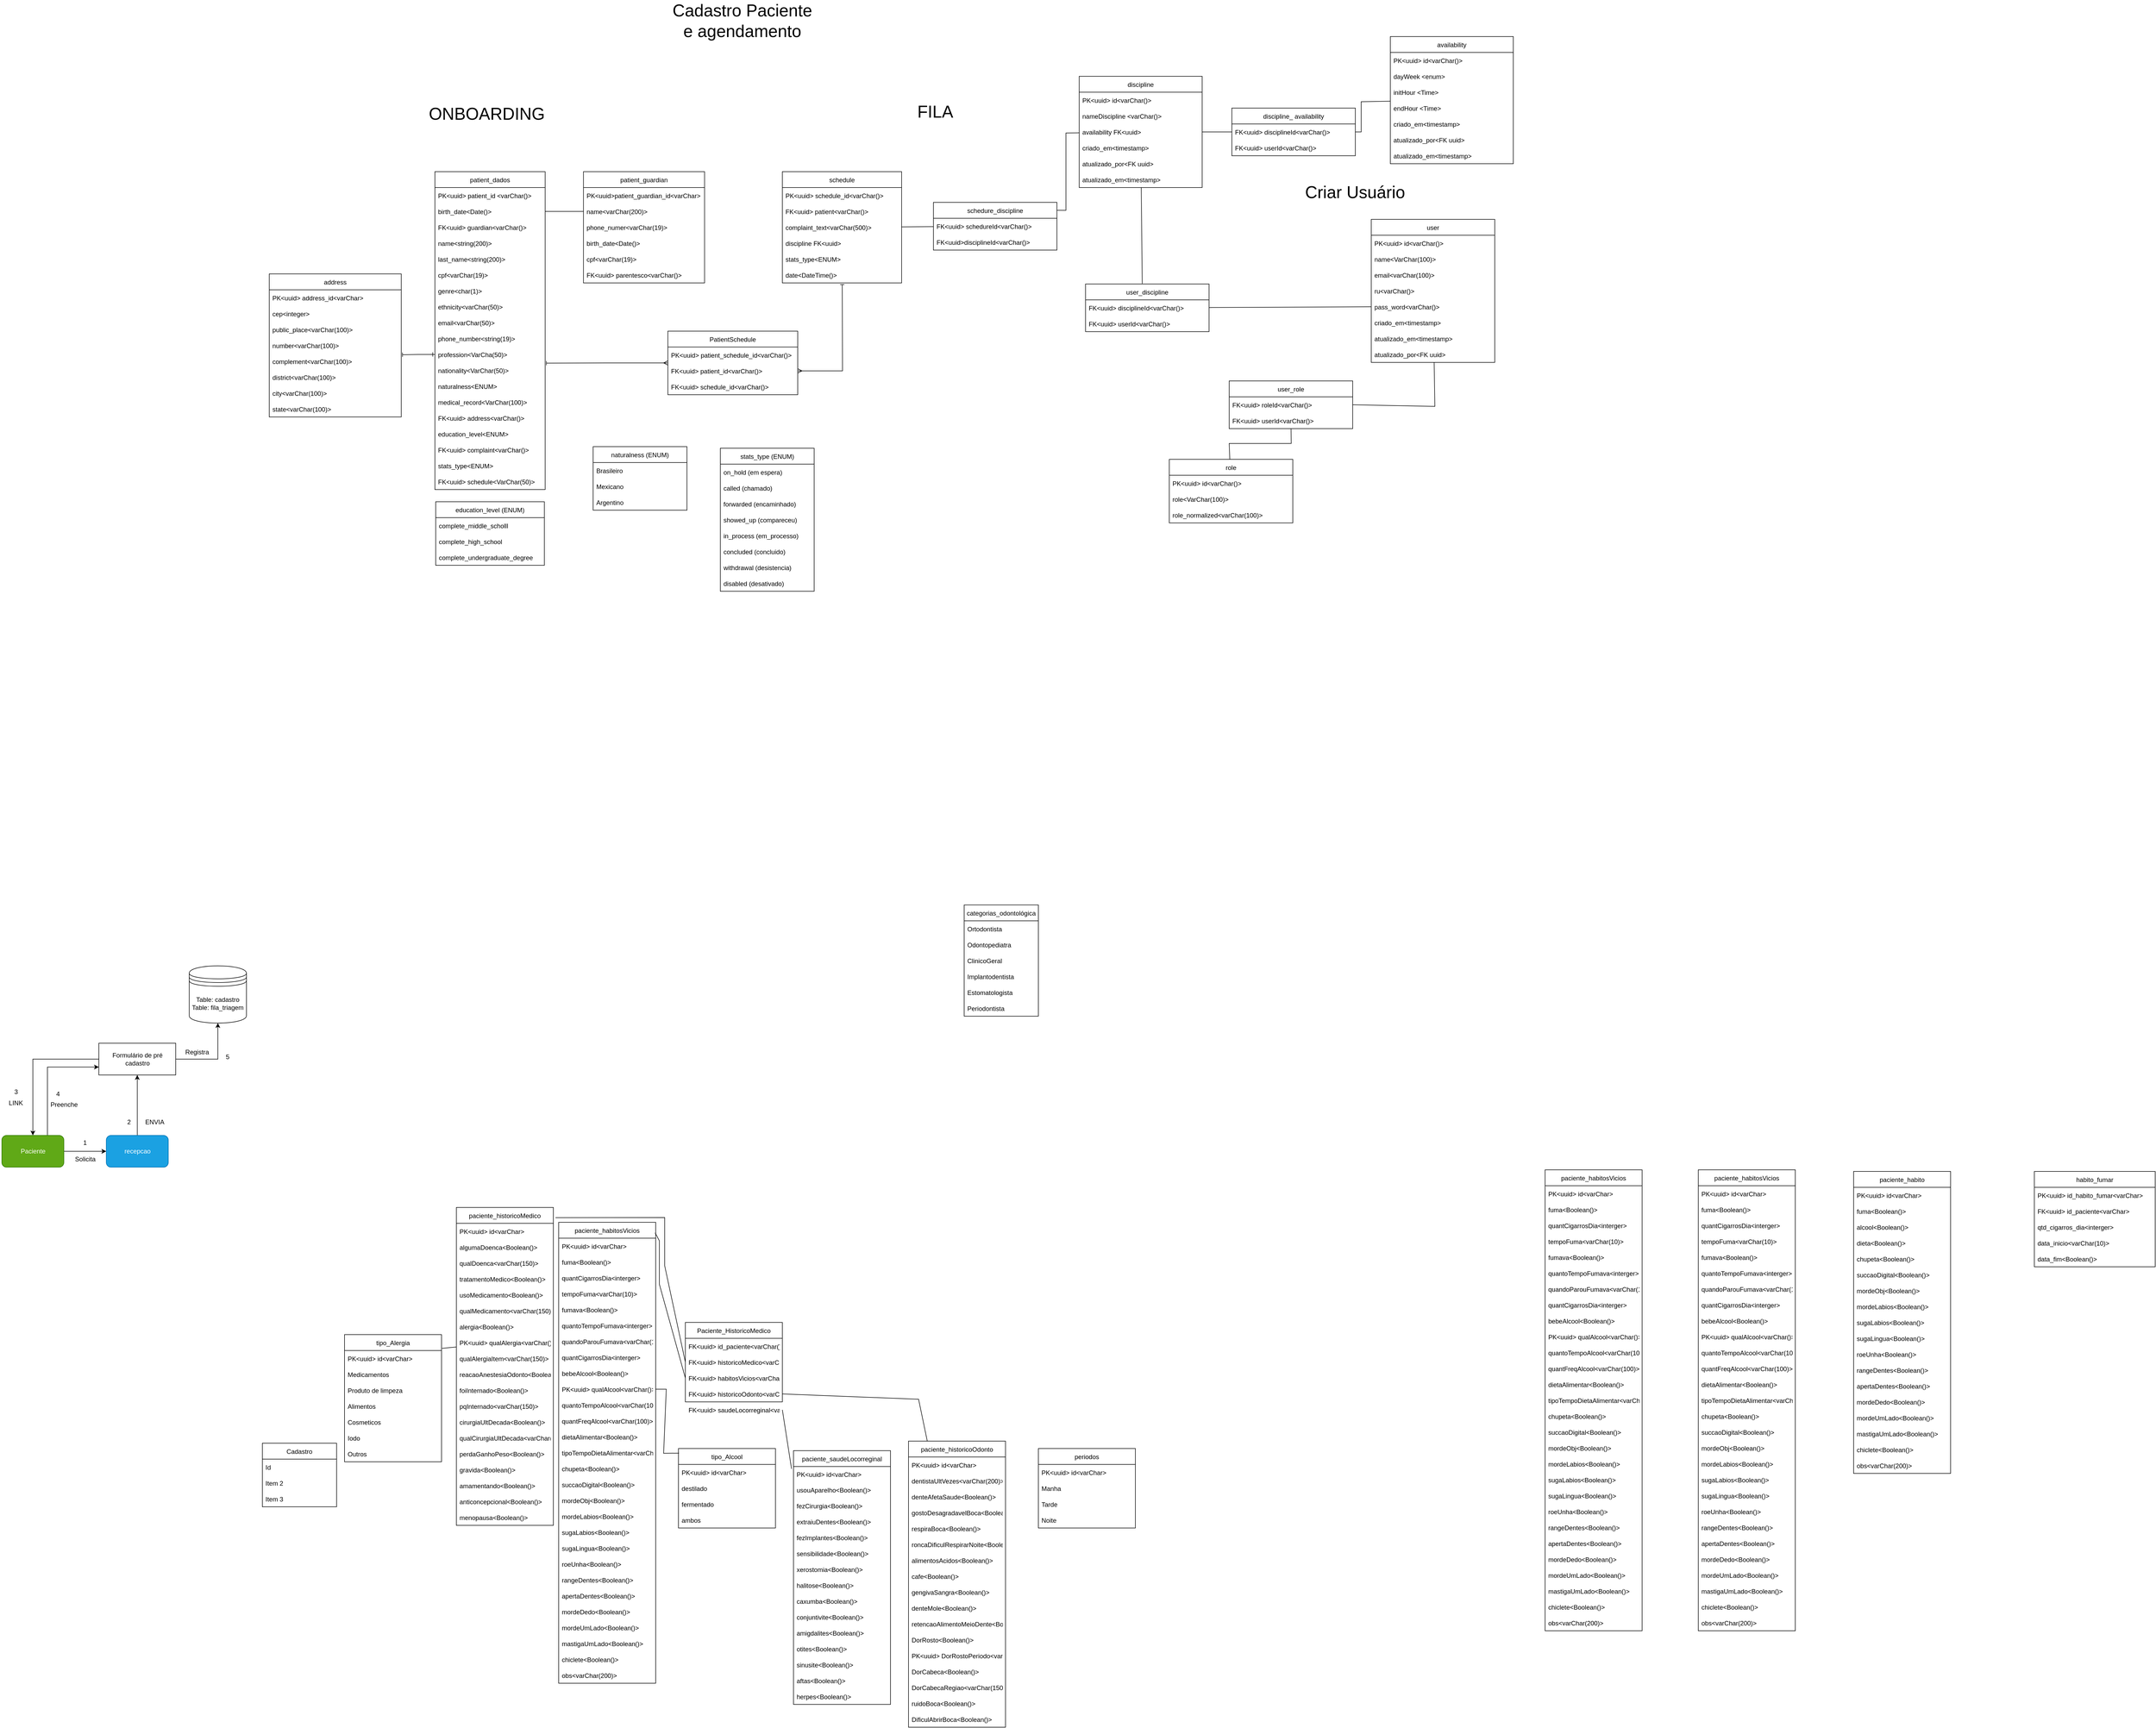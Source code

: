 <mxfile>
    <diagram id="LefRgsCW5dL_MJBt5yR-" name="modelo conceitual">
        <mxGraphModel dx="3762" dy="4522" grid="0" gridSize="10" guides="1" tooltips="1" connect="1" arrows="1" fold="1" page="0" pageScale="1" pageWidth="1169" pageHeight="827" math="0" shadow="0">
            <root>
                <mxCell id="0"/>
                <mxCell id="1" parent="0"/>
                <mxCell id="fCb3WjOM5glnsx4sddUI-47" style="edgeStyle=orthogonalEdgeStyle;rounded=0;html=1;entryX=0.5;entryY=0;entryDx=0;entryDy=0;endArrow=classic;endFill=1;" parent="1" source="fCb3WjOM5glnsx4sddUI-28" target="fCb3WjOM5glnsx4sddUI-29" edge="1">
                    <mxGeometry relative="1" as="geometry"/>
                </mxCell>
                <mxCell id="fCb3WjOM5glnsx4sddUI-53" style="edgeStyle=orthogonalEdgeStyle;rounded=0;html=1;entryX=0.5;entryY=1;entryDx=0;entryDy=0;endArrow=classic;endFill=1;" parent="1" source="fCb3WjOM5glnsx4sddUI-28" target="fCb3WjOM5glnsx4sddUI-52" edge="1">
                    <mxGeometry relative="1" as="geometry"/>
                </mxCell>
                <mxCell id="fCb3WjOM5glnsx4sddUI-28" value="Formulário de pré cadastro" style="rounded=0;whiteSpace=wrap;html=1;" parent="1" vertex="1">
                    <mxGeometry x="-1223.5" y="-1588" width="145" height="60" as="geometry"/>
                </mxCell>
                <mxCell id="fCb3WjOM5glnsx4sddUI-45" value="" style="edgeStyle=orthogonalEdgeStyle;rounded=0;html=1;endArrow=classic;endFill=1;" parent="1" source="fCb3WjOM5glnsx4sddUI-29" target="fCb3WjOM5glnsx4sddUI-44" edge="1">
                    <mxGeometry relative="1" as="geometry"/>
                </mxCell>
                <mxCell id="fCb3WjOM5glnsx4sddUI-50" style="edgeStyle=orthogonalEdgeStyle;rounded=0;html=1;entryX=0;entryY=0.75;entryDx=0;entryDy=0;endArrow=classic;endFill=1;" parent="1" source="fCb3WjOM5glnsx4sddUI-29" target="fCb3WjOM5glnsx4sddUI-28" edge="1">
                    <mxGeometry relative="1" as="geometry">
                        <Array as="points">
                            <mxPoint x="-1320.5" y="-1543"/>
                        </Array>
                    </mxGeometry>
                </mxCell>
                <mxCell id="fCb3WjOM5glnsx4sddUI-29" value="Paciente" style="rounded=1;whiteSpace=wrap;html=1;fillColor=#60a917;fontColor=#ffffff;strokeColor=#2D7600;" parent="1" vertex="1">
                    <mxGeometry x="-1406.5" y="-1414" width="117" height="60" as="geometry"/>
                </mxCell>
                <mxCell id="fCb3WjOM5glnsx4sddUI-30" value="Cadastro" style="swimlane;fontStyle=0;childLayout=stackLayout;horizontal=1;startSize=30;horizontalStack=0;resizeParent=1;resizeParentMax=0;resizeLast=0;collapsible=1;marginBottom=0;" parent="1" vertex="1">
                    <mxGeometry x="-915" y="-833" width="140" height="120" as="geometry"/>
                </mxCell>
                <mxCell id="fCb3WjOM5glnsx4sddUI-31" value="Id" style="text;strokeColor=none;fillColor=none;align=left;verticalAlign=middle;spacingLeft=4;spacingRight=4;overflow=hidden;points=[[0,0.5],[1,0.5]];portConstraint=eastwest;rotatable=0;" parent="fCb3WjOM5glnsx4sddUI-30" vertex="1">
                    <mxGeometry y="30" width="140" height="30" as="geometry"/>
                </mxCell>
                <mxCell id="fCb3WjOM5glnsx4sddUI-32" value="Item 2" style="text;strokeColor=none;fillColor=none;align=left;verticalAlign=middle;spacingLeft=4;spacingRight=4;overflow=hidden;points=[[0,0.5],[1,0.5]];portConstraint=eastwest;rotatable=0;" parent="fCb3WjOM5glnsx4sddUI-30" vertex="1">
                    <mxGeometry y="60" width="140" height="30" as="geometry"/>
                </mxCell>
                <mxCell id="fCb3WjOM5glnsx4sddUI-33" value="Item 3" style="text;strokeColor=none;fillColor=none;align=left;verticalAlign=middle;spacingLeft=4;spacingRight=4;overflow=hidden;points=[[0,0.5],[1,0.5]];portConstraint=eastwest;rotatable=0;" parent="fCb3WjOM5glnsx4sddUI-30" vertex="1">
                    <mxGeometry y="90" width="140" height="30" as="geometry"/>
                </mxCell>
                <mxCell id="fCb3WjOM5glnsx4sddUI-42" value="Solicita" style="text;html=1;strokeColor=none;fillColor=none;align=center;verticalAlign=middle;whiteSpace=wrap;rounded=0;" parent="1" vertex="1">
                    <mxGeometry x="-1279.5" y="-1384" width="60" height="30" as="geometry"/>
                </mxCell>
                <mxCell id="fCb3WjOM5glnsx4sddUI-46" style="edgeStyle=orthogonalEdgeStyle;rounded=0;html=1;entryX=0.5;entryY=1;entryDx=0;entryDy=0;endArrow=classic;endFill=1;" parent="1" source="fCb3WjOM5glnsx4sddUI-44" target="fCb3WjOM5glnsx4sddUI-28" edge="1">
                    <mxGeometry relative="1" as="geometry"/>
                </mxCell>
                <mxCell id="fCb3WjOM5glnsx4sddUI-44" value="recepcao" style="rounded=1;whiteSpace=wrap;html=1;fillColor=#1ba1e2;fontColor=#ffffff;strokeColor=#006EAF;" parent="1" vertex="1">
                    <mxGeometry x="-1209.5" y="-1414" width="117" height="60" as="geometry"/>
                </mxCell>
                <mxCell id="fCb3WjOM5glnsx4sddUI-48" value="LINK" style="text;html=1;strokeColor=none;fillColor=none;align=center;verticalAlign=middle;whiteSpace=wrap;rounded=0;" parent="1" vertex="1">
                    <mxGeometry x="-1410" y="-1490" width="60" height="30" as="geometry"/>
                </mxCell>
                <mxCell id="fCb3WjOM5glnsx4sddUI-49" value="ENVIA" style="text;html=1;strokeColor=none;fillColor=none;align=center;verticalAlign=middle;whiteSpace=wrap;rounded=0;" parent="1" vertex="1">
                    <mxGeometry x="-1148.5" y="-1454" width="60" height="30" as="geometry"/>
                </mxCell>
                <mxCell id="fCb3WjOM5glnsx4sddUI-51" value="Preenche" style="text;html=1;strokeColor=none;fillColor=none;align=center;verticalAlign=middle;whiteSpace=wrap;rounded=0;" parent="1" vertex="1">
                    <mxGeometry x="-1319.5" y="-1487" width="60" height="30" as="geometry"/>
                </mxCell>
                <mxCell id="fCb3WjOM5glnsx4sddUI-52" value="Table: cadastro&lt;br&gt;Table: fila_triagem" style="shape=datastore;whiteSpace=wrap;html=1;" parent="1" vertex="1">
                    <mxGeometry x="-1053" y="-1734" width="108" height="108" as="geometry"/>
                </mxCell>
                <mxCell id="fCb3WjOM5glnsx4sddUI-54" value="Registra" style="text;html=1;strokeColor=none;fillColor=none;align=center;verticalAlign=middle;whiteSpace=wrap;rounded=0;" parent="1" vertex="1">
                    <mxGeometry x="-1068" y="-1586" width="60" height="30" as="geometry"/>
                </mxCell>
                <mxCell id="fCb3WjOM5glnsx4sddUI-55" value="1" style="text;html=1;strokeColor=none;fillColor=none;align=center;verticalAlign=middle;whiteSpace=wrap;rounded=0;" parent="1" vertex="1">
                    <mxGeometry x="-1261" y="-1414" width="23" height="27" as="geometry"/>
                </mxCell>
                <mxCell id="fCb3WjOM5glnsx4sddUI-56" value="2" style="text;html=1;strokeColor=none;fillColor=none;align=center;verticalAlign=middle;whiteSpace=wrap;rounded=0;" parent="1" vertex="1">
                    <mxGeometry x="-1178.5" y="-1452.5" width="23" height="27" as="geometry"/>
                </mxCell>
                <mxCell id="fCb3WjOM5glnsx4sddUI-57" value="3" style="text;html=1;strokeColor=none;fillColor=none;align=center;verticalAlign=middle;whiteSpace=wrap;rounded=0;" parent="1" vertex="1">
                    <mxGeometry x="-1391.5" y="-1510" width="23" height="27" as="geometry"/>
                </mxCell>
                <mxCell id="fCb3WjOM5glnsx4sddUI-58" value="4" style="text;html=1;strokeColor=none;fillColor=none;align=center;verticalAlign=middle;whiteSpace=wrap;rounded=0;" parent="1" vertex="1">
                    <mxGeometry x="-1312.5" y="-1506" width="23" height="27" as="geometry"/>
                </mxCell>
                <mxCell id="fCb3WjOM5glnsx4sddUI-59" value="5" style="text;html=1;strokeColor=none;fillColor=none;align=center;verticalAlign=middle;whiteSpace=wrap;rounded=0;" parent="1" vertex="1">
                    <mxGeometry x="-992" y="-1576" width="23" height="27" as="geometry"/>
                </mxCell>
                <mxCell id="fCb3WjOM5glnsx4sddUI-60" value="categorias_odontológica" style="swimlane;fontStyle=0;childLayout=stackLayout;horizontal=1;startSize=30;horizontalStack=0;resizeParent=1;resizeParentMax=0;resizeLast=0;collapsible=1;marginBottom=0;" parent="1" vertex="1">
                    <mxGeometry x="409" y="-1849" width="140" height="210" as="geometry"/>
                </mxCell>
                <mxCell id="fCb3WjOM5glnsx4sddUI-61" value="Ortodontista" style="text;strokeColor=none;fillColor=none;align=left;verticalAlign=middle;spacingLeft=4;spacingRight=4;overflow=hidden;points=[[0,0.5],[1,0.5]];portConstraint=eastwest;rotatable=0;" parent="fCb3WjOM5glnsx4sddUI-60" vertex="1">
                    <mxGeometry y="30" width="140" height="30" as="geometry"/>
                </mxCell>
                <mxCell id="fCb3WjOM5glnsx4sddUI-62" value="Odontopediatra" style="text;strokeColor=none;fillColor=none;align=left;verticalAlign=middle;spacingLeft=4;spacingRight=4;overflow=hidden;points=[[0,0.5],[1,0.5]];portConstraint=eastwest;rotatable=0;" parent="fCb3WjOM5glnsx4sddUI-60" vertex="1">
                    <mxGeometry y="60" width="140" height="30" as="geometry"/>
                </mxCell>
                <mxCell id="fCb3WjOM5glnsx4sddUI-63" value="ClinicoGeral" style="text;strokeColor=none;fillColor=none;align=left;verticalAlign=middle;spacingLeft=4;spacingRight=4;overflow=hidden;points=[[0,0.5],[1,0.5]];portConstraint=eastwest;rotatable=0;" parent="fCb3WjOM5glnsx4sddUI-60" vertex="1">
                    <mxGeometry y="90" width="140" height="30" as="geometry"/>
                </mxCell>
                <mxCell id="12" value="Implantodentista" style="text;strokeColor=none;fillColor=none;align=left;verticalAlign=middle;spacingLeft=4;spacingRight=4;overflow=hidden;points=[[0,0.5],[1,0.5]];portConstraint=eastwest;rotatable=0;" parent="fCb3WjOM5glnsx4sddUI-60" vertex="1">
                    <mxGeometry y="120" width="140" height="30" as="geometry"/>
                </mxCell>
                <mxCell id="13" value="Estomatologista" style="text;strokeColor=none;fillColor=none;align=left;verticalAlign=middle;spacingLeft=4;spacingRight=4;overflow=hidden;points=[[0,0.5],[1,0.5]];portConstraint=eastwest;rotatable=0;" parent="fCb3WjOM5glnsx4sddUI-60" vertex="1">
                    <mxGeometry y="150" width="140" height="30" as="geometry"/>
                </mxCell>
                <mxCell id="14" value="Periodontista" style="text;strokeColor=none;fillColor=none;align=left;verticalAlign=middle;spacingLeft=4;spacingRight=4;overflow=hidden;points=[[0,0.5],[1,0.5]];portConstraint=eastwest;rotatable=0;" parent="fCb3WjOM5glnsx4sddUI-60" vertex="1">
                    <mxGeometry y="180" width="140" height="30" as="geometry"/>
                </mxCell>
                <mxCell id="fCb3WjOM5glnsx4sddUI-65" value="patient_dados" style="swimlane;fontStyle=0;childLayout=stackLayout;horizontal=1;startSize=30;horizontalStack=0;resizeParent=1;resizeParentMax=0;resizeLast=0;collapsible=1;marginBottom=0;" parent="1" vertex="1">
                    <mxGeometry x="-589.5" y="-3233" width="208" height="600" as="geometry"/>
                </mxCell>
                <mxCell id="fCb3WjOM5glnsx4sddUI-66" value="PK&lt;uuid&gt; patient_id &lt;varChar()&gt;" style="text;strokeColor=none;fillColor=none;align=left;verticalAlign=middle;spacingLeft=4;spacingRight=4;overflow=hidden;points=[[0,0.5],[1,0.5]];portConstraint=eastwest;rotatable=0;" parent="fCb3WjOM5glnsx4sddUI-65" vertex="1">
                    <mxGeometry y="30" width="208" height="30" as="geometry"/>
                </mxCell>
                <mxCell id="Ig7X9V6ggbNClPO6EKZc-12" value="birth_date&lt;Date()&gt;" style="text;strokeColor=none;fillColor=none;align=left;verticalAlign=middle;spacingLeft=4;spacingRight=4;overflow=hidden;points=[[0,0.5],[1,0.5]];portConstraint=eastwest;rotatable=0;" parent="fCb3WjOM5glnsx4sddUI-65" vertex="1">
                    <mxGeometry y="60" width="208" height="30" as="geometry"/>
                </mxCell>
                <mxCell id="fCb3WjOM5glnsx4sddUI-96" value="FK&lt;uuid&gt; guardian&lt;varChar()&gt;" style="text;strokeColor=none;fillColor=none;align=left;verticalAlign=middle;spacingLeft=4;spacingRight=4;overflow=hidden;points=[[0,0.5],[1,0.5]];portConstraint=eastwest;rotatable=0;" parent="fCb3WjOM5glnsx4sddUI-65" vertex="1">
                    <mxGeometry y="90" width="208" height="30" as="geometry"/>
                </mxCell>
                <mxCell id="fCb3WjOM5glnsx4sddUI-67" value="name&lt;string(200)&gt;" style="text;strokeColor=none;fillColor=none;align=left;verticalAlign=middle;spacingLeft=4;spacingRight=4;overflow=hidden;points=[[0,0.5],[1,0.5]];portConstraint=eastwest;rotatable=0;" parent="fCb3WjOM5glnsx4sddUI-65" vertex="1">
                    <mxGeometry y="120" width="208" height="30" as="geometry"/>
                </mxCell>
                <mxCell id="197" value="last_name&lt;string(200)&gt;" style="text;strokeColor=none;fillColor=none;align=left;verticalAlign=middle;spacingLeft=4;spacingRight=4;overflow=hidden;points=[[0,0.5],[1,0.5]];portConstraint=eastwest;rotatable=0;" parent="fCb3WjOM5glnsx4sddUI-65" vertex="1">
                    <mxGeometry y="150" width="208" height="30" as="geometry"/>
                </mxCell>
                <mxCell id="94" value="cpf&lt;varChar(19)&gt;" style="text;strokeColor=none;fillColor=none;align=left;verticalAlign=middle;spacingLeft=4;spacingRight=4;overflow=hidden;points=[[0,0.5],[1,0.5]];portConstraint=eastwest;rotatable=0;" parent="fCb3WjOM5glnsx4sddUI-65" vertex="1">
                    <mxGeometry y="180" width="208" height="30" as="geometry"/>
                </mxCell>
                <mxCell id="fCb3WjOM5glnsx4sddUI-69" value="genre&lt;char(1)&gt;" style="text;strokeColor=none;fillColor=none;align=left;verticalAlign=middle;spacingLeft=4;spacingRight=4;overflow=hidden;points=[[0,0.5],[1,0.5]];portConstraint=eastwest;rotatable=0;" parent="fCb3WjOM5glnsx4sddUI-65" vertex="1">
                    <mxGeometry y="210" width="208" height="30" as="geometry"/>
                </mxCell>
                <mxCell id="230" value="ethnicity&lt;varChar(50)&gt;" style="text;strokeColor=none;fillColor=none;align=left;verticalAlign=middle;spacingLeft=4;spacingRight=4;overflow=hidden;points=[[0,0.5],[1,0.5]];portConstraint=eastwest;rotatable=0;" parent="fCb3WjOM5glnsx4sddUI-65" vertex="1">
                    <mxGeometry y="240" width="208" height="30" as="geometry"/>
                </mxCell>
                <mxCell id="fCb3WjOM5glnsx4sddUI-72" value="email&lt;varChar(50)&gt;" style="text;strokeColor=none;fillColor=none;align=left;verticalAlign=middle;spacingLeft=4;spacingRight=4;overflow=hidden;points=[[0,0.5],[1,0.5]];portConstraint=eastwest;rotatable=0;" parent="fCb3WjOM5glnsx4sddUI-65" vertex="1">
                    <mxGeometry y="270" width="208" height="30" as="geometry"/>
                </mxCell>
                <mxCell id="fCb3WjOM5glnsx4sddUI-68" value="phone_number&lt;string(19)&gt;" style="text;strokeColor=none;fillColor=none;align=left;verticalAlign=middle;spacingLeft=4;spacingRight=4;overflow=hidden;points=[[0,0.5],[1,0.5]];portConstraint=eastwest;rotatable=0;" parent="fCb3WjOM5glnsx4sddUI-65" vertex="1">
                    <mxGeometry y="300" width="208" height="30" as="geometry"/>
                </mxCell>
                <mxCell id="Ig7X9V6ggbNClPO6EKZc-26" value="profession&lt;VarCha(50)&gt;" style="text;strokeColor=none;fillColor=none;align=left;verticalAlign=middle;spacingLeft=4;spacingRight=4;overflow=hidden;points=[[0,0.5],[1,0.5]];portConstraint=eastwest;rotatable=0;" parent="fCb3WjOM5glnsx4sddUI-65" vertex="1">
                    <mxGeometry y="330" width="208" height="30" as="geometry"/>
                </mxCell>
                <mxCell id="Ig7X9V6ggbNClPO6EKZc-15" value="nationality&lt;VarChar(50)&gt;" style="text;strokeColor=none;fillColor=none;align=left;verticalAlign=middle;spacingLeft=4;spacingRight=4;overflow=hidden;points=[[0,0.5],[1,0.5]];portConstraint=eastwest;rotatable=0;" parent="fCb3WjOM5glnsx4sddUI-65" vertex="1">
                    <mxGeometry y="360" width="208" height="30" as="geometry"/>
                </mxCell>
                <mxCell id="4MM-hVeeVpAj4zCVYcZN-493" value="naturalness&lt;ENUM&gt;" style="text;strokeColor=none;fillColor=none;align=left;verticalAlign=middle;spacingLeft=4;spacingRight=4;overflow=hidden;points=[[0,0.5],[1,0.5]];portConstraint=eastwest;rotatable=0;" parent="fCb3WjOM5glnsx4sddUI-65" vertex="1">
                    <mxGeometry y="390" width="208" height="30" as="geometry"/>
                </mxCell>
                <mxCell id="HHL6tgYrVK19kQ1ae4VR-483" value="medical_record&lt;VarChar(100)&gt;" style="text;strokeColor=none;fillColor=none;align=left;verticalAlign=middle;spacingLeft=4;spacingRight=4;overflow=hidden;points=[[0,0.5],[1,0.5]];portConstraint=eastwest;rotatable=0;" parent="fCb3WjOM5glnsx4sddUI-65" vertex="1">
                    <mxGeometry y="420" width="208" height="30" as="geometry"/>
                </mxCell>
                <mxCell id="232" value="FK&lt;uuid&gt; address&lt;varChar()&gt;" style="text;strokeColor=none;fillColor=none;align=left;verticalAlign=middle;spacingLeft=4;spacingRight=4;overflow=hidden;points=[[0,0.5],[1,0.5]];portConstraint=eastwest;rotatable=0;" parent="fCb3WjOM5glnsx4sddUI-65" vertex="1">
                    <mxGeometry y="450" width="208" height="30" as="geometry"/>
                </mxCell>
                <mxCell id="NIywQ3mLgQi8H0CdQS96-481" value="education_level&lt;ENUM&gt;" style="text;strokeColor=none;fillColor=none;align=left;verticalAlign=middle;spacingLeft=4;spacingRight=4;overflow=hidden;points=[[0,0.5],[1,0.5]];portConstraint=eastwest;rotatable=0;" parent="fCb3WjOM5glnsx4sddUI-65" vertex="1">
                    <mxGeometry y="480" width="208" height="30" as="geometry"/>
                </mxCell>
                <mxCell id="HHL6tgYrVK19kQ1ae4VR-488" value="FK&lt;uuid&gt; complaint&lt;varChar()&gt; " style="text;strokeColor=none;fillColor=none;align=left;verticalAlign=middle;spacingLeft=4;spacingRight=4;overflow=hidden;points=[[0,0.5],[1,0.5]];portConstraint=eastwest;rotatable=0;" parent="fCb3WjOM5glnsx4sddUI-65" vertex="1">
                    <mxGeometry y="510" width="208" height="30" as="geometry"/>
                </mxCell>
                <mxCell id="JcwPq8-SoGFsI3RDKZIH-480" value="stats_type&lt;ENUM&gt;" style="text;strokeColor=none;fillColor=none;align=left;verticalAlign=middle;spacingLeft=4;spacingRight=4;overflow=hidden;points=[[0,0.5],[1,0.5]];portConstraint=eastwest;rotatable=0;" parent="fCb3WjOM5glnsx4sddUI-65" vertex="1">
                    <mxGeometry y="540" width="208" height="30" as="geometry"/>
                </mxCell>
                <mxCell id="435" value="FK&lt;uuid&gt; schedule&lt;VarChar(50)&gt;" style="text;strokeColor=none;fillColor=none;align=left;verticalAlign=middle;spacingLeft=4;spacingRight=4;overflow=hidden;points=[[0,0.5],[1,0.5]];portConstraint=eastwest;rotatable=0;" parent="fCb3WjOM5glnsx4sddUI-65" vertex="1">
                    <mxGeometry y="570" width="208" height="30" as="geometry"/>
                </mxCell>
                <mxCell id="fCb3WjOM5glnsx4sddUI-87" value="patient_guardian" style="swimlane;fontStyle=0;childLayout=stackLayout;horizontal=1;startSize=30;horizontalStack=0;resizeParent=1;resizeParentMax=0;resizeLast=0;collapsible=1;marginBottom=0;" parent="1" vertex="1">
                    <mxGeometry x="-309.25" y="-3233" width="228.5" height="210" as="geometry"/>
                </mxCell>
                <mxCell id="fCb3WjOM5glnsx4sddUI-91" value="PK&lt;uuid&gt;patient_guardian_id&lt;varChar&gt;" style="text;strokeColor=none;fillColor=none;align=left;verticalAlign=middle;spacingLeft=4;spacingRight=4;overflow=hidden;points=[[0,0.5],[1,0.5]];portConstraint=eastwest;rotatable=0;" parent="fCb3WjOM5glnsx4sddUI-87" vertex="1">
                    <mxGeometry y="30" width="228.5" height="30" as="geometry"/>
                </mxCell>
                <mxCell id="fCb3WjOM5glnsx4sddUI-92" value="name&lt;varChar(200)&gt;" style="text;strokeColor=none;fillColor=none;align=left;verticalAlign=middle;spacingLeft=4;spacingRight=4;overflow=hidden;points=[[0,0.5],[1,0.5]];portConstraint=eastwest;rotatable=0;" parent="fCb3WjOM5glnsx4sddUI-87" vertex="1">
                    <mxGeometry y="60" width="228.5" height="30" as="geometry"/>
                </mxCell>
                <mxCell id="fCb3WjOM5glnsx4sddUI-93" value="phone_numer&lt;varChar(19)&gt;" style="text;strokeColor=none;fillColor=none;align=left;verticalAlign=middle;spacingLeft=4;spacingRight=4;overflow=hidden;points=[[0,0.5],[1,0.5]];portConstraint=eastwest;rotatable=0;" parent="fCb3WjOM5glnsx4sddUI-87" vertex="1">
                    <mxGeometry y="90" width="228.5" height="30" as="geometry"/>
                </mxCell>
                <mxCell id="fCb3WjOM5glnsx4sddUI-94" value="birth_date&lt;Date()&gt;" style="text;strokeColor=none;fillColor=none;align=left;verticalAlign=middle;spacingLeft=4;spacingRight=4;overflow=hidden;points=[[0,0.5],[1,0.5]];portConstraint=eastwest;rotatable=0;" parent="fCb3WjOM5glnsx4sddUI-87" vertex="1">
                    <mxGeometry y="120" width="228.5" height="30" as="geometry"/>
                </mxCell>
                <mxCell id="fCb3WjOM5glnsx4sddUI-98" value="cpf&lt;varChar(19)&gt;" style="text;strokeColor=none;fillColor=none;align=left;verticalAlign=middle;spacingLeft=4;spacingRight=4;overflow=hidden;points=[[0,0.5],[1,0.5]];portConstraint=eastwest;rotatable=0;" parent="fCb3WjOM5glnsx4sddUI-87" vertex="1">
                    <mxGeometry y="150" width="228.5" height="30" as="geometry"/>
                </mxCell>
                <mxCell id="10" value="FK&lt;uuid&gt; parentesco&lt;varChar()&gt;" style="text;strokeColor=none;fillColor=none;align=left;verticalAlign=middle;spacingLeft=4;spacingRight=4;overflow=hidden;points=[[0,0.5],[1,0.5]];portConstraint=eastwest;rotatable=0;" parent="fCb3WjOM5glnsx4sddUI-87" vertex="1">
                    <mxGeometry y="180" width="228.5" height="30" as="geometry"/>
                </mxCell>
                <mxCell id="JcwPq8-SoGFsI3RDKZIH-494" style="edgeStyle=orthogonalEdgeStyle;rounded=0;orthogonalLoop=1;jettySize=auto;html=1;entryX=1;entryY=0.5;entryDx=0;entryDy=0;startArrow=baseDash;startFill=0;endArrow=ERmany;endFill=0;" parent="1" target="JcwPq8-SoGFsI3RDKZIH-488" edge="1">
                    <mxGeometry relative="1" as="geometry">
                        <mxPoint x="179" y="-3020" as="sourcePoint"/>
                    </mxGeometry>
                </mxCell>
                <mxCell id="491" style="edgeStyle=none;html=1;endArrow=none;endFill=0;" edge="1" parent="1" source="fCb3WjOM5glnsx4sddUI-99" target="487">
                    <mxGeometry relative="1" as="geometry"/>
                </mxCell>
                <mxCell id="fCb3WjOM5glnsx4sddUI-99" value="schedule" style="swimlane;fontStyle=0;childLayout=stackLayout;horizontal=1;startSize=30;horizontalStack=0;resizeParent=1;resizeParentMax=0;resizeLast=0;collapsible=1;marginBottom=0;" parent="1" vertex="1">
                    <mxGeometry x="66" y="-3233" width="225" height="210" as="geometry"/>
                </mxCell>
                <mxCell id="fCb3WjOM5glnsx4sddUI-100" value="PK&lt;uuid&gt; schedule_id&lt;varChar()&gt;" style="text;strokeColor=none;fillColor=none;align=left;verticalAlign=middle;spacingLeft=4;spacingRight=4;overflow=hidden;points=[[0,0.5],[1,0.5]];portConstraint=eastwest;rotatable=0;" parent="fCb3WjOM5glnsx4sddUI-99" vertex="1">
                    <mxGeometry y="30" width="225" height="30" as="geometry"/>
                </mxCell>
                <mxCell id="fCb3WjOM5glnsx4sddUI-101" value="FK&lt;uuid&gt; patient&lt;varChar()&gt;" style="text;strokeColor=none;fillColor=none;align=left;verticalAlign=middle;spacingLeft=4;spacingRight=4;overflow=hidden;points=[[0,0.5],[1,0.5]];portConstraint=eastwest;rotatable=0;" parent="fCb3WjOM5glnsx4sddUI-99" vertex="1">
                    <mxGeometry y="60" width="225" height="30" as="geometry"/>
                </mxCell>
                <mxCell id="JcwPq8-SoGFsI3RDKZIH-481" value="complaint_text&lt;varChar(500)&gt;" style="text;strokeColor=none;fillColor=none;align=left;verticalAlign=middle;spacingLeft=4;spacingRight=4;overflow=hidden;points=[[0,0.5],[1,0.5]];portConstraint=eastwest;rotatable=0;" parent="fCb3WjOM5glnsx4sddUI-99" vertex="1">
                    <mxGeometry y="90" width="225" height="30" as="geometry"/>
                </mxCell>
                <mxCell id="211" value="discipline FK&lt;uuid&gt;" style="text;strokeColor=none;fillColor=none;align=left;verticalAlign=middle;spacingLeft=4;spacingRight=4;overflow=hidden;points=[[0,0.5],[1,0.5]];portConstraint=eastwest;rotatable=0;" parent="fCb3WjOM5glnsx4sddUI-99" vertex="1">
                    <mxGeometry y="120" width="225" height="30" as="geometry"/>
                </mxCell>
                <mxCell id="95" value="stats_type&lt;ENUM&gt;" style="text;strokeColor=none;fillColor=none;align=left;verticalAlign=middle;spacingLeft=4;spacingRight=4;overflow=hidden;points=[[0,0.5],[1,0.5]];portConstraint=eastwest;rotatable=0;" parent="fCb3WjOM5glnsx4sddUI-99" vertex="1">
                    <mxGeometry y="150" width="225" height="30" as="geometry"/>
                </mxCell>
                <mxCell id="JcwPq8-SoGFsI3RDKZIH-482" value="date&lt;DateTime()&gt;" style="text;strokeColor=none;fillColor=none;align=left;verticalAlign=middle;spacingLeft=4;spacingRight=4;overflow=hidden;points=[[0,0.5],[1,0.5]];portConstraint=eastwest;rotatable=0;" parent="fCb3WjOM5glnsx4sddUI-99" vertex="1">
                    <mxGeometry y="180" width="225" height="30" as="geometry"/>
                </mxCell>
                <mxCell id="17" value="paciente_historicoMedico" style="swimlane;fontStyle=0;childLayout=stackLayout;horizontal=1;startSize=30;horizontalStack=0;resizeParent=1;resizeParentMax=0;resizeLast=0;collapsible=1;marginBottom=0;" parent="1" vertex="1">
                    <mxGeometry x="-549" y="-1278" width="183" height="600" as="geometry"/>
                </mxCell>
                <mxCell id="18" value="PK&lt;uuid&gt; id&lt;varChar&gt;" style="text;strokeColor=none;fillColor=none;align=left;verticalAlign=middle;spacingLeft=4;spacingRight=4;overflow=hidden;points=[[0,0.5],[1,0.5]];portConstraint=eastwest;rotatable=0;" parent="17" vertex="1">
                    <mxGeometry y="30" width="183" height="30" as="geometry"/>
                </mxCell>
                <mxCell id="19" value="algumaDoenca&lt;Boolean()&gt;" style="text;strokeColor=none;fillColor=none;align=left;verticalAlign=middle;spacingLeft=4;spacingRight=4;overflow=hidden;points=[[0,0.5],[1,0.5]];portConstraint=eastwest;rotatable=0;" parent="17" vertex="1">
                    <mxGeometry y="60" width="183" height="30" as="geometry"/>
                </mxCell>
                <mxCell id="20" value="qualDoenca&lt;varChar(150)&gt;" style="text;strokeColor=none;fillColor=none;align=left;verticalAlign=middle;spacingLeft=4;spacingRight=4;overflow=hidden;points=[[0,0.5],[1,0.5]];portConstraint=eastwest;rotatable=0;" parent="17" vertex="1">
                    <mxGeometry y="90" width="183" height="30" as="geometry"/>
                </mxCell>
                <mxCell id="21" value="tratamentoMedico&lt;Boolean()&gt;" style="text;strokeColor=none;fillColor=none;align=left;verticalAlign=middle;spacingLeft=4;spacingRight=4;overflow=hidden;points=[[0,0.5],[1,0.5]];portConstraint=eastwest;rotatable=0;" parent="17" vertex="1">
                    <mxGeometry y="120" width="183" height="30" as="geometry"/>
                </mxCell>
                <mxCell id="22" value="usoMedicamento&lt;Boolean()&gt;" style="text;strokeColor=none;fillColor=none;align=left;verticalAlign=middle;spacingLeft=4;spacingRight=4;overflow=hidden;points=[[0,0.5],[1,0.5]];portConstraint=eastwest;rotatable=0;" parent="17" vertex="1">
                    <mxGeometry y="150" width="183" height="30" as="geometry"/>
                </mxCell>
                <mxCell id="24" value="qualMedicamento&lt;varChar(150)&gt;" style="text;strokeColor=none;fillColor=none;align=left;verticalAlign=middle;spacingLeft=4;spacingRight=4;overflow=hidden;points=[[0,0.5],[1,0.5]];portConstraint=eastwest;rotatable=0;" parent="17" vertex="1">
                    <mxGeometry y="180" width="183" height="30" as="geometry"/>
                </mxCell>
                <mxCell id="25" value="alergia&lt;Boolean()&gt;" style="text;strokeColor=none;fillColor=none;align=left;verticalAlign=middle;spacingLeft=4;spacingRight=4;overflow=hidden;points=[[0,0.5],[1,0.5]];portConstraint=eastwest;rotatable=0;" parent="17" vertex="1">
                    <mxGeometry y="210" width="183" height="30" as="geometry"/>
                </mxCell>
                <mxCell id="26" value="PK&lt;uuid&gt; qualAlergia&lt;varChar()&gt;" style="text;strokeColor=none;fillColor=none;align=left;verticalAlign=middle;spacingLeft=4;spacingRight=4;overflow=hidden;points=[[0,0.5],[1,0.5]];portConstraint=eastwest;rotatable=0;" parent="17" vertex="1">
                    <mxGeometry y="240" width="183" height="30" as="geometry"/>
                </mxCell>
                <mxCell id="31" value="qualAlergiaItem&lt;varChar(150)&gt;" style="text;strokeColor=none;fillColor=none;align=left;verticalAlign=middle;spacingLeft=4;spacingRight=4;overflow=hidden;points=[[0,0.5],[1,0.5]];portConstraint=eastwest;rotatable=0;" parent="17" vertex="1">
                    <mxGeometry y="270" width="183" height="30" as="geometry"/>
                </mxCell>
                <mxCell id="32" value="reacaoAnestesiaOdonto&lt;Boolean()&gt;" style="text;strokeColor=none;fillColor=none;align=left;verticalAlign=middle;spacingLeft=4;spacingRight=4;overflow=hidden;points=[[0,0.5],[1,0.5]];portConstraint=eastwest;rotatable=0;" parent="17" vertex="1">
                    <mxGeometry y="300" width="183" height="30" as="geometry"/>
                </mxCell>
                <mxCell id="33" value="foiInternado&lt;Boolean()&gt;" style="text;strokeColor=none;fillColor=none;align=left;verticalAlign=middle;spacingLeft=4;spacingRight=4;overflow=hidden;points=[[0,0.5],[1,0.5]];portConstraint=eastwest;rotatable=0;" parent="17" vertex="1">
                    <mxGeometry y="330" width="183" height="30" as="geometry"/>
                </mxCell>
                <mxCell id="34" value="pqInternado&lt;varChar(150)&gt;" style="text;strokeColor=none;fillColor=none;align=left;verticalAlign=middle;spacingLeft=4;spacingRight=4;overflow=hidden;points=[[0,0.5],[1,0.5]];portConstraint=eastwest;rotatable=0;" parent="17" vertex="1">
                    <mxGeometry y="360" width="183" height="30" as="geometry"/>
                </mxCell>
                <mxCell id="35" value="cirurgiaUltDecada&lt;Boolean()&gt;" style="text;strokeColor=none;fillColor=none;align=left;verticalAlign=middle;spacingLeft=4;spacingRight=4;overflow=hidden;points=[[0,0.5],[1,0.5]];portConstraint=eastwest;rotatable=0;" parent="17" vertex="1">
                    <mxGeometry y="390" width="183" height="30" as="geometry"/>
                </mxCell>
                <mxCell id="36" value="qualCirurgiaUltDecada&lt;varChar(150)&gt;" style="text;strokeColor=none;fillColor=none;align=left;verticalAlign=middle;spacingLeft=4;spacingRight=4;overflow=hidden;points=[[0,0.5],[1,0.5]];portConstraint=eastwest;rotatable=0;" parent="17" vertex="1">
                    <mxGeometry y="420" width="183" height="30" as="geometry"/>
                </mxCell>
                <mxCell id="37" value="perdaGanhoPeso&lt;Boolean()&gt;" style="text;strokeColor=none;fillColor=none;align=left;verticalAlign=middle;spacingLeft=4;spacingRight=4;overflow=hidden;points=[[0,0.5],[1,0.5]];portConstraint=eastwest;rotatable=0;" parent="17" vertex="1">
                    <mxGeometry y="450" width="183" height="30" as="geometry"/>
                </mxCell>
                <mxCell id="38" value="gravida&lt;Boolean()&gt;" style="text;strokeColor=none;fillColor=none;align=left;verticalAlign=middle;spacingLeft=4;spacingRight=4;overflow=hidden;points=[[0,0.5],[1,0.5]];portConstraint=eastwest;rotatable=0;" parent="17" vertex="1">
                    <mxGeometry y="480" width="183" height="30" as="geometry"/>
                </mxCell>
                <mxCell id="39" value="amamentando&lt;Boolean()&gt;" style="text;strokeColor=none;fillColor=none;align=left;verticalAlign=middle;spacingLeft=4;spacingRight=4;overflow=hidden;points=[[0,0.5],[1,0.5]];portConstraint=eastwest;rotatable=0;" parent="17" vertex="1">
                    <mxGeometry y="510" width="183" height="30" as="geometry"/>
                </mxCell>
                <mxCell id="40" value="anticoncepcional&lt;Boolean()&gt;" style="text;strokeColor=none;fillColor=none;align=left;verticalAlign=middle;spacingLeft=4;spacingRight=4;overflow=hidden;points=[[0,0.5],[1,0.5]];portConstraint=eastwest;rotatable=0;" parent="17" vertex="1">
                    <mxGeometry y="540" width="183" height="30" as="geometry"/>
                </mxCell>
                <mxCell id="41" value="menopausa&lt;Boolean()&gt;" style="text;strokeColor=none;fillColor=none;align=left;verticalAlign=middle;spacingLeft=4;spacingRight=4;overflow=hidden;points=[[0,0.5],[1,0.5]];portConstraint=eastwest;rotatable=0;" parent="17" vertex="1">
                    <mxGeometry y="570" width="183" height="30" as="geometry"/>
                </mxCell>
                <mxCell id="42" style="edgeStyle=none;rounded=0;html=1;entryX=1.022;entryY=0.032;entryDx=0;entryDy=0;entryPerimeter=0;exitX=0;exitY=0.5;exitDx=0;exitDy=0;endArrow=none;endFill=0;" parent="1" source="168" target="17" edge="1">
                    <mxGeometry relative="1" as="geometry">
                        <Array as="points">
                            <mxPoint x="-156" y="-1168"/>
                            <mxPoint x="-156" y="-1259"/>
                        </Array>
                        <mxPoint x="-89" y="-1138" as="sourcePoint"/>
                    </mxGeometry>
                </mxCell>
                <mxCell id="44" value="paciente_habitosVicios" style="swimlane;fontStyle=0;childLayout=stackLayout;horizontal=1;startSize=30;horizontalStack=0;resizeParent=1;resizeParentMax=0;resizeLast=0;collapsible=1;marginBottom=0;" parent="1" vertex="1">
                    <mxGeometry x="-356" y="-1250" width="183" height="870" as="geometry"/>
                </mxCell>
                <mxCell id="45" value="PK&lt;uuid&gt; id&lt;varChar&gt;" style="text;strokeColor=none;fillColor=none;align=left;verticalAlign=middle;spacingLeft=4;spacingRight=4;overflow=hidden;points=[[0,0.5],[1,0.5]];portConstraint=eastwest;rotatable=0;" parent="44" vertex="1">
                    <mxGeometry y="30" width="183" height="30" as="geometry"/>
                </mxCell>
                <mxCell id="46" value="fuma&lt;Boolean()&gt;" style="text;strokeColor=none;fillColor=none;align=left;verticalAlign=middle;spacingLeft=4;spacingRight=4;overflow=hidden;points=[[0,0.5],[1,0.5]];portConstraint=eastwest;rotatable=0;" parent="44" vertex="1">
                    <mxGeometry y="60" width="183" height="30" as="geometry"/>
                </mxCell>
                <mxCell id="47" value="quantCigarrosDia&lt;interger&gt;" style="text;strokeColor=none;fillColor=none;align=left;verticalAlign=middle;spacingLeft=4;spacingRight=4;overflow=hidden;points=[[0,0.5],[1,0.5]];portConstraint=eastwest;rotatable=0;" parent="44" vertex="1">
                    <mxGeometry y="90" width="183" height="30" as="geometry"/>
                </mxCell>
                <mxCell id="48" value="tempoFuma&lt;varChar(10)&gt;" style="text;strokeColor=none;fillColor=none;align=left;verticalAlign=middle;spacingLeft=4;spacingRight=4;overflow=hidden;points=[[0,0.5],[1,0.5]];portConstraint=eastwest;rotatable=0;" parent="44" vertex="1">
                    <mxGeometry y="120" width="183" height="30" as="geometry"/>
                </mxCell>
                <mxCell id="49" value="fumava&lt;Boolean()&gt;" style="text;strokeColor=none;fillColor=none;align=left;verticalAlign=middle;spacingLeft=4;spacingRight=4;overflow=hidden;points=[[0,0.5],[1,0.5]];portConstraint=eastwest;rotatable=0;" parent="44" vertex="1">
                    <mxGeometry y="150" width="183" height="30" as="geometry"/>
                </mxCell>
                <mxCell id="50" value="quantoTempoFumava&lt;interger&gt;" style="text;strokeColor=none;fillColor=none;align=left;verticalAlign=middle;spacingLeft=4;spacingRight=4;overflow=hidden;points=[[0,0.5],[1,0.5]];portConstraint=eastwest;rotatable=0;" parent="44" vertex="1">
                    <mxGeometry y="180" width="183" height="30" as="geometry"/>
                </mxCell>
                <mxCell id="51" value="quandoParouFumava&lt;varChar(10)&gt;" style="text;strokeColor=none;fillColor=none;align=left;verticalAlign=middle;spacingLeft=4;spacingRight=4;overflow=hidden;points=[[0,0.5],[1,0.5]];portConstraint=eastwest;rotatable=0;" parent="44" vertex="1">
                    <mxGeometry y="210" width="183" height="30" as="geometry"/>
                </mxCell>
                <mxCell id="53" value="quantCigarrosDia&lt;interger&gt;" style="text;strokeColor=none;fillColor=none;align=left;verticalAlign=middle;spacingLeft=4;spacingRight=4;overflow=hidden;points=[[0,0.5],[1,0.5]];portConstraint=eastwest;rotatable=0;" parent="44" vertex="1">
                    <mxGeometry y="240" width="183" height="30" as="geometry"/>
                </mxCell>
                <mxCell id="72" value="bebeAlcool&lt;Boolean()&gt;" style="text;strokeColor=none;fillColor=none;align=left;verticalAlign=middle;spacingLeft=4;spacingRight=4;overflow=hidden;points=[[0,0.5],[1,0.5]];portConstraint=eastwest;rotatable=0;" parent="44" vertex="1">
                    <mxGeometry y="270" width="183" height="30" as="geometry"/>
                </mxCell>
                <mxCell id="52" value="PK&lt;uuid&gt; qualAlcool&lt;varChar()&gt;" style="text;strokeColor=none;fillColor=none;align=left;verticalAlign=middle;spacingLeft=4;spacingRight=4;overflow=hidden;points=[[0,0.5],[1,0.5]];portConstraint=eastwest;rotatable=0;" parent="44" vertex="1">
                    <mxGeometry y="300" width="183" height="30" as="geometry"/>
                </mxCell>
                <mxCell id="73" value="quantoTempoAlcool&lt;varChar(100)&gt;" style="text;strokeColor=none;fillColor=none;align=left;verticalAlign=middle;spacingLeft=4;spacingRight=4;overflow=hidden;points=[[0,0.5],[1,0.5]];portConstraint=eastwest;rotatable=0;" parent="44" vertex="1">
                    <mxGeometry y="330" width="183" height="30" as="geometry"/>
                </mxCell>
                <mxCell id="74" value="quantFreqAlcool&lt;varChar(100)&gt;" style="text;strokeColor=none;fillColor=none;align=left;verticalAlign=middle;spacingLeft=4;spacingRight=4;overflow=hidden;points=[[0,0.5],[1,0.5]];portConstraint=eastwest;rotatable=0;" parent="44" vertex="1">
                    <mxGeometry y="360" width="183" height="30" as="geometry"/>
                </mxCell>
                <mxCell id="75" value="dietaAlimentar&lt;Boolean()&gt;" style="text;strokeColor=none;fillColor=none;align=left;verticalAlign=middle;spacingLeft=4;spacingRight=4;overflow=hidden;points=[[0,0.5],[1,0.5]];portConstraint=eastwest;rotatable=0;" parent="44" vertex="1">
                    <mxGeometry y="390" width="183" height="30" as="geometry"/>
                </mxCell>
                <mxCell id="76" value="tipoTempoDietaAlimentar&lt;varChar(200)&gt;" style="text;strokeColor=none;fillColor=none;align=left;verticalAlign=middle;spacingLeft=4;spacingRight=4;overflow=hidden;points=[[0,0.5],[1,0.5]];portConstraint=eastwest;rotatable=0;" parent="44" vertex="1">
                    <mxGeometry y="420" width="183" height="30" as="geometry"/>
                </mxCell>
                <mxCell id="77" value="chupeta&lt;Boolean()&gt;" style="text;strokeColor=none;fillColor=none;align=left;verticalAlign=middle;spacingLeft=4;spacingRight=4;overflow=hidden;points=[[0,0.5],[1,0.5]];portConstraint=eastwest;rotatable=0;" parent="44" vertex="1">
                    <mxGeometry y="450" width="183" height="30" as="geometry"/>
                </mxCell>
                <mxCell id="78" value="succaoDigital&lt;Boolean()&gt;" style="text;strokeColor=none;fillColor=none;align=left;verticalAlign=middle;spacingLeft=4;spacingRight=4;overflow=hidden;points=[[0,0.5],[1,0.5]];portConstraint=eastwest;rotatable=0;" parent="44" vertex="1">
                    <mxGeometry y="480" width="183" height="30" as="geometry"/>
                </mxCell>
                <mxCell id="79" value="mordeObj&lt;Boolean()&gt;" style="text;strokeColor=none;fillColor=none;align=left;verticalAlign=middle;spacingLeft=4;spacingRight=4;overflow=hidden;points=[[0,0.5],[1,0.5]];portConstraint=eastwest;rotatable=0;" parent="44" vertex="1">
                    <mxGeometry y="510" width="183" height="30" as="geometry"/>
                </mxCell>
                <mxCell id="80" value="mordeLabios&lt;Boolean()&gt;" style="text;strokeColor=none;fillColor=none;align=left;verticalAlign=middle;spacingLeft=4;spacingRight=4;overflow=hidden;points=[[0,0.5],[1,0.5]];portConstraint=eastwest;rotatable=0;" parent="44" vertex="1">
                    <mxGeometry y="540" width="183" height="30" as="geometry"/>
                </mxCell>
                <mxCell id="81" value="sugaLabios&lt;Boolean()&gt;" style="text;strokeColor=none;fillColor=none;align=left;verticalAlign=middle;spacingLeft=4;spacingRight=4;overflow=hidden;points=[[0,0.5],[1,0.5]];portConstraint=eastwest;rotatable=0;" parent="44" vertex="1">
                    <mxGeometry y="570" width="183" height="30" as="geometry"/>
                </mxCell>
                <mxCell id="82" value="sugaLingua&lt;Boolean()&gt;" style="text;strokeColor=none;fillColor=none;align=left;verticalAlign=middle;spacingLeft=4;spacingRight=4;overflow=hidden;points=[[0,0.5],[1,0.5]];portConstraint=eastwest;rotatable=0;" parent="44" vertex="1">
                    <mxGeometry y="600" width="183" height="30" as="geometry"/>
                </mxCell>
                <mxCell id="83" value="roeUnha&lt;Boolean()&gt;" style="text;strokeColor=none;fillColor=none;align=left;verticalAlign=middle;spacingLeft=4;spacingRight=4;overflow=hidden;points=[[0,0.5],[1,0.5]];portConstraint=eastwest;rotatable=0;" parent="44" vertex="1">
                    <mxGeometry y="630" width="183" height="30" as="geometry"/>
                </mxCell>
                <mxCell id="84" value="rangeDentes&lt;Boolean()&gt;" style="text;strokeColor=none;fillColor=none;align=left;verticalAlign=middle;spacingLeft=4;spacingRight=4;overflow=hidden;points=[[0,0.5],[1,0.5]];portConstraint=eastwest;rotatable=0;" parent="44" vertex="1">
                    <mxGeometry y="660" width="183" height="30" as="geometry"/>
                </mxCell>
                <mxCell id="85" value="apertaDentes&lt;Boolean()&gt;" style="text;strokeColor=none;fillColor=none;align=left;verticalAlign=middle;spacingLeft=4;spacingRight=4;overflow=hidden;points=[[0,0.5],[1,0.5]];portConstraint=eastwest;rotatable=0;" parent="44" vertex="1">
                    <mxGeometry y="690" width="183" height="30" as="geometry"/>
                </mxCell>
                <mxCell id="86" value="mordeDedo&lt;Boolean()&gt;" style="text;strokeColor=none;fillColor=none;align=left;verticalAlign=middle;spacingLeft=4;spacingRight=4;overflow=hidden;points=[[0,0.5],[1,0.5]];portConstraint=eastwest;rotatable=0;" parent="44" vertex="1">
                    <mxGeometry y="720" width="183" height="30" as="geometry"/>
                </mxCell>
                <mxCell id="87" value="mordeUmLado&lt;Boolean()&gt;" style="text;strokeColor=none;fillColor=none;align=left;verticalAlign=middle;spacingLeft=4;spacingRight=4;overflow=hidden;points=[[0,0.5],[1,0.5]];portConstraint=eastwest;rotatable=0;" parent="44" vertex="1">
                    <mxGeometry y="750" width="183" height="30" as="geometry"/>
                </mxCell>
                <mxCell id="88" value="mastigaUmLado&lt;Boolean()&gt;" style="text;strokeColor=none;fillColor=none;align=left;verticalAlign=middle;spacingLeft=4;spacingRight=4;overflow=hidden;points=[[0,0.5],[1,0.5]];portConstraint=eastwest;rotatable=0;" parent="44" vertex="1">
                    <mxGeometry y="780" width="183" height="30" as="geometry"/>
                </mxCell>
                <mxCell id="89" value="chiclete&lt;Boolean()&gt;" style="text;strokeColor=none;fillColor=none;align=left;verticalAlign=middle;spacingLeft=4;spacingRight=4;overflow=hidden;points=[[0,0.5],[1,0.5]];portConstraint=eastwest;rotatable=0;" parent="44" vertex="1">
                    <mxGeometry y="810" width="183" height="30" as="geometry"/>
                </mxCell>
                <mxCell id="93" value="obs&lt;varChar(200)&gt;" style="text;strokeColor=none;fillColor=none;align=left;verticalAlign=middle;spacingLeft=4;spacingRight=4;overflow=hidden;points=[[0,0.5],[1,0.5]];portConstraint=eastwest;rotatable=0;" parent="44" vertex="1">
                    <mxGeometry y="840" width="183" height="30" as="geometry"/>
                </mxCell>
                <mxCell id="54" value="tipo_Alergia" style="swimlane;fontStyle=0;childLayout=stackLayout;horizontal=1;startSize=30;horizontalStack=0;resizeParent=1;resizeParentMax=0;resizeLast=0;collapsible=1;marginBottom=0;" parent="1" vertex="1">
                    <mxGeometry x="-760" y="-1038" width="183" height="240" as="geometry"/>
                </mxCell>
                <mxCell id="55" value="PK&lt;uuid&gt; id&lt;varChar&gt;" style="text;strokeColor=none;fillColor=none;align=left;verticalAlign=middle;spacingLeft=4;spacingRight=4;overflow=hidden;points=[[0,0.5],[1,0.5]];portConstraint=eastwest;rotatable=0;" parent="54" vertex="1">
                    <mxGeometry y="30" width="183" height="30" as="geometry"/>
                </mxCell>
                <mxCell id="56" value="Medicamentos" style="text;strokeColor=none;fillColor=none;align=left;verticalAlign=middle;spacingLeft=4;spacingRight=4;overflow=hidden;points=[[0,0.5],[1,0.5]];portConstraint=eastwest;rotatable=0;" parent="54" vertex="1">
                    <mxGeometry y="60" width="183" height="30" as="geometry"/>
                </mxCell>
                <mxCell id="57" value="Produto de limpeza" style="text;strokeColor=none;fillColor=none;align=left;verticalAlign=middle;spacingLeft=4;spacingRight=4;overflow=hidden;points=[[0,0.5],[1,0.5]];portConstraint=eastwest;rotatable=0;" parent="54" vertex="1">
                    <mxGeometry y="90" width="183" height="30" as="geometry"/>
                </mxCell>
                <mxCell id="59" value="Alimentos" style="text;strokeColor=none;fillColor=none;align=left;verticalAlign=middle;spacingLeft=4;spacingRight=4;overflow=hidden;points=[[0,0.5],[1,0.5]];portConstraint=eastwest;rotatable=0;" parent="54" vertex="1">
                    <mxGeometry y="120" width="183" height="30" as="geometry"/>
                </mxCell>
                <mxCell id="60" value="Cosmeticos" style="text;strokeColor=none;fillColor=none;align=left;verticalAlign=middle;spacingLeft=4;spacingRight=4;overflow=hidden;points=[[0,0.5],[1,0.5]];portConstraint=eastwest;rotatable=0;" parent="54" vertex="1">
                    <mxGeometry y="150" width="183" height="30" as="geometry"/>
                </mxCell>
                <mxCell id="61" value="Iodo" style="text;strokeColor=none;fillColor=none;align=left;verticalAlign=middle;spacingLeft=4;spacingRight=4;overflow=hidden;points=[[0,0.5],[1,0.5]];portConstraint=eastwest;rotatable=0;" parent="54" vertex="1">
                    <mxGeometry y="180" width="183" height="30" as="geometry"/>
                </mxCell>
                <mxCell id="62" value="Outros" style="text;strokeColor=none;fillColor=none;align=left;verticalAlign=middle;spacingLeft=4;spacingRight=4;overflow=hidden;points=[[0,0.5],[1,0.5]];portConstraint=eastwest;rotatable=0;" parent="54" vertex="1">
                    <mxGeometry y="210" width="183" height="30" as="geometry"/>
                </mxCell>
                <mxCell id="58" style="edgeStyle=none;rounded=0;html=1;entryX=1.005;entryY=0.108;entryDx=0;entryDy=0;entryPerimeter=0;endArrow=none;endFill=0;" parent="1" source="26" target="54" edge="1">
                    <mxGeometry relative="1" as="geometry"/>
                </mxCell>
                <mxCell id="63" value="tipo_Alcool" style="swimlane;fontStyle=0;childLayout=stackLayout;horizontal=1;startSize=30;horizontalStack=0;resizeParent=1;resizeParentMax=0;resizeLast=0;collapsible=1;marginBottom=0;" parent="1" vertex="1">
                    <mxGeometry x="-130" y="-823" width="183" height="150" as="geometry"/>
                </mxCell>
                <mxCell id="64" value="PK&lt;uuid&gt; id&lt;varChar&gt;" style="text;strokeColor=none;fillColor=none;align=left;verticalAlign=middle;spacingLeft=4;spacingRight=4;overflow=hidden;points=[[0,0.5],[1,0.5]];portConstraint=eastwest;rotatable=0;" parent="63" vertex="1">
                    <mxGeometry y="30" width="183" height="30" as="geometry"/>
                </mxCell>
                <mxCell id="65" value="destilado" style="text;strokeColor=none;fillColor=none;align=left;verticalAlign=middle;spacingLeft=4;spacingRight=4;overflow=hidden;points=[[0,0.5],[1,0.5]];portConstraint=eastwest;rotatable=0;" parent="63" vertex="1">
                    <mxGeometry y="60" width="183" height="30" as="geometry"/>
                </mxCell>
                <mxCell id="66" value="fermentado" style="text;strokeColor=none;fillColor=none;align=left;verticalAlign=middle;spacingLeft=4;spacingRight=4;overflow=hidden;points=[[0,0.5],[1,0.5]];portConstraint=eastwest;rotatable=0;" parent="63" vertex="1">
                    <mxGeometry y="90" width="183" height="30" as="geometry"/>
                </mxCell>
                <mxCell id="67" value="ambos" style="text;strokeColor=none;fillColor=none;align=left;verticalAlign=middle;spacingLeft=4;spacingRight=4;overflow=hidden;points=[[0,0.5],[1,0.5]];portConstraint=eastwest;rotatable=0;" parent="63" vertex="1">
                    <mxGeometry y="120" width="183" height="30" as="geometry"/>
                </mxCell>
                <mxCell id="71" style="edgeStyle=none;rounded=0;html=1;entryX=0.005;entryY=0.058;entryDx=0;entryDy=0;entryPerimeter=0;endArrow=none;endFill=0;exitX=1;exitY=0.5;exitDx=0;exitDy=0;" parent="1" source="52" target="63" edge="1">
                    <mxGeometry relative="1" as="geometry">
                        <Array as="points">
                            <mxPoint x="-153" y="-935"/>
                            <mxPoint x="-158" y="-814"/>
                        </Array>
                    </mxGeometry>
                </mxCell>
                <mxCell id="91" style="edgeStyle=none;rounded=0;html=1;entryX=0.995;entryY=0.023;entryDx=0;entryDy=0;entryPerimeter=0;endArrow=none;endFill=0;exitX=0;exitY=0.5;exitDx=0;exitDy=0;" parent="1" source="170" target="44" edge="1">
                    <mxGeometry relative="1" as="geometry">
                        <Array as="points">
                            <mxPoint x="-166" y="-1133"/>
                            <mxPoint x="-166" y="-1215"/>
                        </Array>
                        <mxPoint x="-89" y="-1108" as="sourcePoint"/>
                    </mxGeometry>
                </mxCell>
                <mxCell id="103" value="education_level (ENUM)" style="swimlane;fontStyle=0;childLayout=stackLayout;horizontal=1;startSize=30;horizontalStack=0;resizeParent=1;resizeParentMax=0;resizeLast=0;collapsible=1;marginBottom=0;" parent="1" vertex="1">
                    <mxGeometry x="-588" y="-2610" width="205" height="120" as="geometry"/>
                </mxCell>
                <mxCell id="106" value="complete_middle_scholll" style="text;strokeColor=none;fillColor=none;align=left;verticalAlign=middle;spacingLeft=4;spacingRight=4;overflow=hidden;points=[[0,0.5],[1,0.5]];portConstraint=eastwest;rotatable=0;" parent="103" vertex="1">
                    <mxGeometry y="30" width="205" height="30" as="geometry"/>
                </mxCell>
                <mxCell id="108" value="complete_high_school" style="text;strokeColor=none;fillColor=none;align=left;verticalAlign=middle;spacingLeft=4;spacingRight=4;overflow=hidden;points=[[0,0.5],[1,0.5]];portConstraint=eastwest;rotatable=0;" parent="103" vertex="1">
                    <mxGeometry y="60" width="205" height="30" as="geometry"/>
                </mxCell>
                <mxCell id="110" value="complete_undergraduate_degree" style="text;strokeColor=none;fillColor=none;align=left;verticalAlign=middle;spacingLeft=4;spacingRight=4;overflow=hidden;points=[[0,0.5],[1,0.5]];portConstraint=eastwest;rotatable=0;" parent="103" vertex="1">
                    <mxGeometry y="90" width="205" height="30" as="geometry"/>
                </mxCell>
                <mxCell id="239" style="edgeStyle=none;rounded=0;html=1;entryX=1;entryY=0.5;entryDx=0;entryDy=0;endArrow=none;endFill=0;" parent="1" source="113" target="169" edge="1">
                    <mxGeometry relative="1" as="geometry">
                        <Array as="points">
                            <mxPoint x="323" y="-916"/>
                        </Array>
                    </mxGeometry>
                </mxCell>
                <mxCell id="132" value="periodos" style="swimlane;fontStyle=0;childLayout=stackLayout;horizontal=1;startSize=30;horizontalStack=0;resizeParent=1;resizeParentMax=0;resizeLast=0;collapsible=1;marginBottom=0;" parent="1" vertex="1">
                    <mxGeometry x="549" y="-823" width="183" height="150" as="geometry"/>
                </mxCell>
                <mxCell id="133" value="PK&lt;uuid&gt; id&lt;varChar&gt;" style="text;strokeColor=none;fillColor=none;align=left;verticalAlign=middle;spacingLeft=4;spacingRight=4;overflow=hidden;points=[[0,0.5],[1,0.5]];portConstraint=eastwest;rotatable=0;" parent="132" vertex="1">
                    <mxGeometry y="30" width="183" height="30" as="geometry"/>
                </mxCell>
                <mxCell id="134" value="Manha" style="text;strokeColor=none;fillColor=none;align=left;verticalAlign=middle;spacingLeft=4;spacingRight=4;overflow=hidden;points=[[0,0.5],[1,0.5]];portConstraint=eastwest;rotatable=0;" parent="132" vertex="1">
                    <mxGeometry y="60" width="183" height="30" as="geometry"/>
                </mxCell>
                <mxCell id="135" value="Tarde" style="text;strokeColor=none;fillColor=none;align=left;verticalAlign=middle;spacingLeft=4;spacingRight=4;overflow=hidden;points=[[0,0.5],[1,0.5]];portConstraint=eastwest;rotatable=0;" parent="132" vertex="1">
                    <mxGeometry y="90" width="183" height="30" as="geometry"/>
                </mxCell>
                <mxCell id="136" value="Noite" style="text;strokeColor=none;fillColor=none;align=left;verticalAlign=middle;spacingLeft=4;spacingRight=4;overflow=hidden;points=[[0,0.5],[1,0.5]];portConstraint=eastwest;rotatable=0;" parent="132" vertex="1">
                    <mxGeometry y="120" width="183" height="30" as="geometry"/>
                </mxCell>
                <mxCell id="139" value="paciente_saudeLocorreginal" style="swimlane;fontStyle=0;childLayout=stackLayout;horizontal=1;startSize=30;horizontalStack=0;resizeParent=1;resizeParentMax=0;resizeLast=0;collapsible=1;marginBottom=0;" parent="1" vertex="1">
                    <mxGeometry x="87" y="-819" width="183" height="479" as="geometry"/>
                </mxCell>
                <mxCell id="140" value="PK&lt;uuid&gt; id&lt;varChar&gt;" style="text;strokeColor=none;fillColor=none;align=left;verticalAlign=middle;spacingLeft=4;spacingRight=4;overflow=hidden;points=[[0,0.5],[1,0.5]];portConstraint=eastwest;rotatable=0;" parent="139" vertex="1">
                    <mxGeometry y="30" width="183" height="29" as="geometry"/>
                </mxCell>
                <mxCell id="146" value="usouAparelho&lt;Boolean()&gt;" style="text;strokeColor=none;fillColor=none;align=left;verticalAlign=middle;spacingLeft=4;spacingRight=4;overflow=hidden;points=[[0,0.5],[1,0.5]];portConstraint=eastwest;rotatable=0;" parent="139" vertex="1">
                    <mxGeometry y="59" width="183" height="30" as="geometry"/>
                </mxCell>
                <mxCell id="148" value="fezCirurgia&lt;Boolean()&gt;" style="text;strokeColor=none;fillColor=none;align=left;verticalAlign=middle;spacingLeft=4;spacingRight=4;overflow=hidden;points=[[0,0.5],[1,0.5]];portConstraint=eastwest;rotatable=0;" parent="139" vertex="1">
                    <mxGeometry y="89" width="183" height="30" as="geometry"/>
                </mxCell>
                <mxCell id="149" value="extraiuDentes&lt;Boolean()&gt;" style="text;strokeColor=none;fillColor=none;align=left;verticalAlign=middle;spacingLeft=4;spacingRight=4;overflow=hidden;points=[[0,0.5],[1,0.5]];portConstraint=eastwest;rotatable=0;" parent="139" vertex="1">
                    <mxGeometry y="119" width="183" height="30" as="geometry"/>
                </mxCell>
                <mxCell id="150" value="fezImplantes&lt;Boolean()&gt;" style="text;strokeColor=none;fillColor=none;align=left;verticalAlign=middle;spacingLeft=4;spacingRight=4;overflow=hidden;points=[[0,0.5],[1,0.5]];portConstraint=eastwest;rotatable=0;" parent="139" vertex="1">
                    <mxGeometry y="149" width="183" height="30" as="geometry"/>
                </mxCell>
                <mxCell id="157" value="sensibilidade&lt;Boolean()&gt;" style="text;strokeColor=none;fillColor=none;align=left;verticalAlign=middle;spacingLeft=4;spacingRight=4;overflow=hidden;points=[[0,0.5],[1,0.5]];portConstraint=eastwest;rotatable=0;" parent="139" vertex="1">
                    <mxGeometry y="179" width="183" height="30" as="geometry"/>
                </mxCell>
                <mxCell id="160" value="xerostomia&lt;Boolean()&gt;" style="text;strokeColor=none;fillColor=none;align=left;verticalAlign=middle;spacingLeft=4;spacingRight=4;overflow=hidden;points=[[0,0.5],[1,0.5]];portConstraint=eastwest;rotatable=0;" parent="139" vertex="1">
                    <mxGeometry y="209" width="183" height="30" as="geometry"/>
                </mxCell>
                <mxCell id="159" value="halitose&lt;Boolean()&gt;" style="text;strokeColor=none;fillColor=none;align=left;verticalAlign=middle;spacingLeft=4;spacingRight=4;overflow=hidden;points=[[0,0.5],[1,0.5]];portConstraint=eastwest;rotatable=0;" parent="139" vertex="1">
                    <mxGeometry y="239" width="183" height="30" as="geometry"/>
                </mxCell>
                <mxCell id="158" value="caxumba&lt;Boolean()&gt;" style="text;strokeColor=none;fillColor=none;align=left;verticalAlign=middle;spacingLeft=4;spacingRight=4;overflow=hidden;points=[[0,0.5],[1,0.5]];portConstraint=eastwest;rotatable=0;" parent="139" vertex="1">
                    <mxGeometry y="269" width="183" height="30" as="geometry"/>
                </mxCell>
                <mxCell id="156" value="conjuntivite&lt;Boolean()&gt;" style="text;strokeColor=none;fillColor=none;align=left;verticalAlign=middle;spacingLeft=4;spacingRight=4;overflow=hidden;points=[[0,0.5],[1,0.5]];portConstraint=eastwest;rotatable=0;" parent="139" vertex="1">
                    <mxGeometry y="299" width="183" height="30" as="geometry"/>
                </mxCell>
                <mxCell id="151" value="amigdalites&lt;Boolean()&gt;" style="text;strokeColor=none;fillColor=none;align=left;verticalAlign=middle;spacingLeft=4;spacingRight=4;overflow=hidden;points=[[0,0.5],[1,0.5]];portConstraint=eastwest;rotatable=0;" parent="139" vertex="1">
                    <mxGeometry y="329" width="183" height="30" as="geometry"/>
                </mxCell>
                <mxCell id="152" value="otites&lt;Boolean()&gt;" style="text;strokeColor=none;fillColor=none;align=left;verticalAlign=middle;spacingLeft=4;spacingRight=4;overflow=hidden;points=[[0,0.5],[1,0.5]];portConstraint=eastwest;rotatable=0;" parent="139" vertex="1">
                    <mxGeometry y="359" width="183" height="30" as="geometry"/>
                </mxCell>
                <mxCell id="153" value="sinusite&lt;Boolean()&gt;" style="text;strokeColor=none;fillColor=none;align=left;verticalAlign=middle;spacingLeft=4;spacingRight=4;overflow=hidden;points=[[0,0.5],[1,0.5]];portConstraint=eastwest;rotatable=0;" parent="139" vertex="1">
                    <mxGeometry y="389" width="183" height="30" as="geometry"/>
                </mxCell>
                <mxCell id="154" value="aftas&lt;Boolean()&gt;" style="text;strokeColor=none;fillColor=none;align=left;verticalAlign=middle;spacingLeft=4;spacingRight=4;overflow=hidden;points=[[0,0.5],[1,0.5]];portConstraint=eastwest;rotatable=0;" parent="139" vertex="1">
                    <mxGeometry y="419" width="183" height="30" as="geometry"/>
                </mxCell>
                <mxCell id="155" value="herpes&lt;Boolean()&gt;" style="text;strokeColor=none;fillColor=none;align=left;verticalAlign=middle;spacingLeft=4;spacingRight=4;overflow=hidden;points=[[0,0.5],[1,0.5]];portConstraint=eastwest;rotatable=0;" parent="139" vertex="1">
                    <mxGeometry y="449" width="183" height="30" as="geometry"/>
                </mxCell>
                <mxCell id="147" style="edgeStyle=none;rounded=0;html=1;entryX=1;entryY=0.5;entryDx=0;entryDy=0;endArrow=none;endFill=0;exitX=-0.02;exitY=0.147;exitDx=0;exitDy=0;exitPerimeter=0;" parent="1" source="140" target="176" edge="1">
                    <mxGeometry relative="1" as="geometry">
                        <mxPoint x="110" y="-1048" as="sourcePoint"/>
                    </mxGeometry>
                </mxCell>
                <mxCell id="161" value="Paciente_HistoricoMedico" style="swimlane;fontStyle=0;childLayout=stackLayout;horizontal=1;startSize=30;horizontalStack=0;resizeParent=1;resizeParentMax=0;resizeLast=0;collapsible=1;marginBottom=0;" parent="1" vertex="1">
                    <mxGeometry x="-117" y="-1061" width="183" height="150" as="geometry"/>
                </mxCell>
                <mxCell id="171" value="FK&lt;uuid&gt; id_paciente&lt;varChar()&gt;" style="text;strokeColor=none;fillColor=none;align=left;verticalAlign=middle;spacingLeft=4;spacingRight=4;overflow=hidden;points=[[0,0.5],[1,0.5]];portConstraint=eastwest;rotatable=0;" parent="161" vertex="1">
                    <mxGeometry y="30" width="183" height="30" as="geometry"/>
                </mxCell>
                <mxCell id="168" value="FK&lt;uuid&gt; historicoMedico&lt;varChar()&gt;" style="text;strokeColor=none;fillColor=none;align=left;verticalAlign=middle;spacingLeft=4;spacingRight=4;overflow=hidden;points=[[0,0.5],[1,0.5]];portConstraint=eastwest;rotatable=0;" parent="161" vertex="1">
                    <mxGeometry y="60" width="183" height="30" as="geometry"/>
                </mxCell>
                <mxCell id="170" value="FK&lt;uuid&gt; habitosVicios&lt;varChar()&gt;" style="text;strokeColor=none;fillColor=none;align=left;verticalAlign=middle;spacingLeft=4;spacingRight=4;overflow=hidden;points=[[0,0.5],[1,0.5]];portConstraint=eastwest;rotatable=0;" parent="161" vertex="1">
                    <mxGeometry y="90" width="183" height="30" as="geometry"/>
                </mxCell>
                <mxCell id="169" value="FK&lt;uuid&gt; historicoOdonto&lt;varChar()&gt;" style="text;strokeColor=none;fillColor=none;align=left;verticalAlign=middle;spacingLeft=4;spacingRight=4;overflow=hidden;points=[[0,0.5],[1,0.5]];portConstraint=eastwest;rotatable=0;" parent="161" vertex="1">
                    <mxGeometry y="120" width="183" height="30" as="geometry"/>
                </mxCell>
                <mxCell id="176" value="FK&lt;uuid&gt; saudeLocorreginal&lt;varChar()&gt;" style="text;strokeColor=none;fillColor=none;align=left;verticalAlign=middle;spacingLeft=4;spacingRight=4;overflow=hidden;points=[[0,0.5],[1,0.5]];portConstraint=eastwest;rotatable=0;movable=0;resizable=0;deletable=0;editable=0;connectable=0;" parent="161" vertex="1">
                    <mxGeometry y="150" width="183" height="30" as="geometry"/>
                </mxCell>
                <mxCell id="490" style="edgeStyle=none;html=1;entryX=0.997;entryY=0.165;entryDx=0;entryDy=0;entryPerimeter=0;endArrow=none;endFill=0;rounded=0;" edge="1" parent="1" source="205" target="487">
                    <mxGeometry relative="1" as="geometry">
                        <Array as="points">
                            <mxPoint x="601" y="-3306"/>
                            <mxPoint x="601" y="-3160"/>
                        </Array>
                    </mxGeometry>
                </mxCell>
                <mxCell id="495" style="edgeStyle=none;html=1;entryX=0.459;entryY=-0.009;entryDx=0;entryDy=0;entryPerimeter=0;endArrow=none;endFill=0;" edge="1" parent="1" source="205" target="492">
                    <mxGeometry relative="1" as="geometry">
                        <Array as="points"/>
                    </mxGeometry>
                </mxCell>
                <mxCell id="205" value="discipline" style="swimlane;fontStyle=0;childLayout=stackLayout;horizontal=1;startSize=30;horizontalStack=0;resizeParent=1;resizeParentMax=0;resizeLast=0;collapsible=1;marginBottom=0;" parent="1" vertex="1">
                    <mxGeometry x="626" y="-3413" width="232" height="210" as="geometry"/>
                </mxCell>
                <mxCell id="218" value="PK&lt;uuid&gt; id&lt;varChar()&gt;" style="text;strokeColor=none;fillColor=none;align=left;verticalAlign=middle;spacingLeft=4;spacingRight=4;overflow=hidden;points=[[0,0.5],[1,0.5]];portConstraint=eastwest;rotatable=0;" parent="205" vertex="1">
                    <mxGeometry y="30" width="232" height="30" as="geometry"/>
                </mxCell>
                <mxCell id="217" value="nameDiscipline &lt;varChar()&gt;" style="text;strokeColor=none;fillColor=none;align=left;verticalAlign=middle;spacingLeft=4;spacingRight=4;overflow=hidden;points=[[0,0.5],[1,0.5]];portConstraint=eastwest;rotatable=0;" parent="205" vertex="1">
                    <mxGeometry y="60" width="232" height="30" as="geometry"/>
                </mxCell>
                <mxCell id="216" value="availability FK&lt;uuid&gt;" style="text;strokeColor=none;fillColor=none;align=left;verticalAlign=middle;spacingLeft=4;spacingRight=4;overflow=hidden;points=[[0,0.5],[1,0.5]];portConstraint=eastwest;rotatable=0;" parent="205" vertex="1">
                    <mxGeometry y="90" width="232" height="30" as="geometry"/>
                </mxCell>
                <mxCell id="498" value="criado_em&lt;timestamp&gt;" style="text;strokeColor=none;fillColor=none;align=left;verticalAlign=middle;spacingLeft=4;spacingRight=4;overflow=hidden;points=[[0,0.5],[1,0.5]];portConstraint=eastwest;rotatable=0;" vertex="1" parent="205">
                    <mxGeometry y="120" width="232" height="30" as="geometry"/>
                </mxCell>
                <mxCell id="500" value="atualizado_por&lt;FK uuid&gt;" style="text;strokeColor=none;fillColor=none;align=left;verticalAlign=middle;spacingLeft=4;spacingRight=4;overflow=hidden;points=[[0,0.5],[1,0.5]];portConstraint=eastwest;rotatable=0;" vertex="1" parent="205">
                    <mxGeometry y="150" width="232" height="30" as="geometry"/>
                </mxCell>
                <mxCell id="499" value="atualizado_em&lt;timestamp&gt;" style="text;strokeColor=none;fillColor=none;align=left;verticalAlign=middle;spacingLeft=4;spacingRight=4;overflow=hidden;points=[[0,0.5],[1,0.5]];portConstraint=eastwest;rotatable=0;" vertex="1" parent="205">
                    <mxGeometry y="180" width="232" height="30" as="geometry"/>
                </mxCell>
                <mxCell id="241" value="paciente_habitosVicios" style="swimlane;fontStyle=0;childLayout=stackLayout;horizontal=1;startSize=30;horizontalStack=0;resizeParent=1;resizeParentMax=0;resizeLast=0;collapsible=1;marginBottom=0;" parent="1" vertex="1">
                    <mxGeometry x="1505" y="-1349" width="183" height="870" as="geometry"/>
                </mxCell>
                <mxCell id="242" value="PK&lt;uuid&gt; id&lt;varChar&gt;" style="text;strokeColor=none;fillColor=none;align=left;verticalAlign=middle;spacingLeft=4;spacingRight=4;overflow=hidden;points=[[0,0.5],[1,0.5]];portConstraint=eastwest;rotatable=0;" parent="241" vertex="1">
                    <mxGeometry y="30" width="183" height="30" as="geometry"/>
                </mxCell>
                <mxCell id="243" value="fuma&lt;Boolean()&gt;" style="text;strokeColor=none;fillColor=none;align=left;verticalAlign=middle;spacingLeft=4;spacingRight=4;overflow=hidden;points=[[0,0.5],[1,0.5]];portConstraint=eastwest;rotatable=0;" parent="241" vertex="1">
                    <mxGeometry y="60" width="183" height="30" as="geometry"/>
                </mxCell>
                <mxCell id="244" value="quantCigarrosDia&lt;interger&gt;" style="text;strokeColor=none;fillColor=none;align=left;verticalAlign=middle;spacingLeft=4;spacingRight=4;overflow=hidden;points=[[0,0.5],[1,0.5]];portConstraint=eastwest;rotatable=0;" parent="241" vertex="1">
                    <mxGeometry y="90" width="183" height="30" as="geometry"/>
                </mxCell>
                <mxCell id="245" value="tempoFuma&lt;varChar(10)&gt;" style="text;strokeColor=none;fillColor=none;align=left;verticalAlign=middle;spacingLeft=4;spacingRight=4;overflow=hidden;points=[[0,0.5],[1,0.5]];portConstraint=eastwest;rotatable=0;" parent="241" vertex="1">
                    <mxGeometry y="120" width="183" height="30" as="geometry"/>
                </mxCell>
                <mxCell id="246" value="fumava&lt;Boolean()&gt;" style="text;strokeColor=none;fillColor=none;align=left;verticalAlign=middle;spacingLeft=4;spacingRight=4;overflow=hidden;points=[[0,0.5],[1,0.5]];portConstraint=eastwest;rotatable=0;" parent="241" vertex="1">
                    <mxGeometry y="150" width="183" height="30" as="geometry"/>
                </mxCell>
                <mxCell id="247" value="quantoTempoFumava&lt;interger&gt;" style="text;strokeColor=none;fillColor=none;align=left;verticalAlign=middle;spacingLeft=4;spacingRight=4;overflow=hidden;points=[[0,0.5],[1,0.5]];portConstraint=eastwest;rotatable=0;" parent="241" vertex="1">
                    <mxGeometry y="180" width="183" height="30" as="geometry"/>
                </mxCell>
                <mxCell id="248" value="quandoParouFumava&lt;varChar(10)&gt;" style="text;strokeColor=none;fillColor=none;align=left;verticalAlign=middle;spacingLeft=4;spacingRight=4;overflow=hidden;points=[[0,0.5],[1,0.5]];portConstraint=eastwest;rotatable=0;" parent="241" vertex="1">
                    <mxGeometry y="210" width="183" height="30" as="geometry"/>
                </mxCell>
                <mxCell id="249" value="quantCigarrosDia&lt;interger&gt;" style="text;strokeColor=none;fillColor=none;align=left;verticalAlign=middle;spacingLeft=4;spacingRight=4;overflow=hidden;points=[[0,0.5],[1,0.5]];portConstraint=eastwest;rotatable=0;" parent="241" vertex="1">
                    <mxGeometry y="240" width="183" height="30" as="geometry"/>
                </mxCell>
                <mxCell id="250" value="bebeAlcool&lt;Boolean()&gt;" style="text;strokeColor=none;fillColor=none;align=left;verticalAlign=middle;spacingLeft=4;spacingRight=4;overflow=hidden;points=[[0,0.5],[1,0.5]];portConstraint=eastwest;rotatable=0;" parent="241" vertex="1">
                    <mxGeometry y="270" width="183" height="30" as="geometry"/>
                </mxCell>
                <mxCell id="251" value="PK&lt;uuid&gt; qualAlcool&lt;varChar()&gt;" style="text;strokeColor=none;fillColor=none;align=left;verticalAlign=middle;spacingLeft=4;spacingRight=4;overflow=hidden;points=[[0,0.5],[1,0.5]];portConstraint=eastwest;rotatable=0;" parent="241" vertex="1">
                    <mxGeometry y="300" width="183" height="30" as="geometry"/>
                </mxCell>
                <mxCell id="252" value="quantoTempoAlcool&lt;varChar(100)&gt;" style="text;strokeColor=none;fillColor=none;align=left;verticalAlign=middle;spacingLeft=4;spacingRight=4;overflow=hidden;points=[[0,0.5],[1,0.5]];portConstraint=eastwest;rotatable=0;" parent="241" vertex="1">
                    <mxGeometry y="330" width="183" height="30" as="geometry"/>
                </mxCell>
                <mxCell id="253" value="quantFreqAlcool&lt;varChar(100)&gt;" style="text;strokeColor=none;fillColor=none;align=left;verticalAlign=middle;spacingLeft=4;spacingRight=4;overflow=hidden;points=[[0,0.5],[1,0.5]];portConstraint=eastwest;rotatable=0;" parent="241" vertex="1">
                    <mxGeometry y="360" width="183" height="30" as="geometry"/>
                </mxCell>
                <mxCell id="254" value="dietaAlimentar&lt;Boolean()&gt;" style="text;strokeColor=none;fillColor=none;align=left;verticalAlign=middle;spacingLeft=4;spacingRight=4;overflow=hidden;points=[[0,0.5],[1,0.5]];portConstraint=eastwest;rotatable=0;" parent="241" vertex="1">
                    <mxGeometry y="390" width="183" height="30" as="geometry"/>
                </mxCell>
                <mxCell id="255" value="tipoTempoDietaAlimentar&lt;varChar(200)&gt;" style="text;strokeColor=none;fillColor=none;align=left;verticalAlign=middle;spacingLeft=4;spacingRight=4;overflow=hidden;points=[[0,0.5],[1,0.5]];portConstraint=eastwest;rotatable=0;" parent="241" vertex="1">
                    <mxGeometry y="420" width="183" height="30" as="geometry"/>
                </mxCell>
                <mxCell id="256" value="chupeta&lt;Boolean()&gt;" style="text;strokeColor=none;fillColor=none;align=left;verticalAlign=middle;spacingLeft=4;spacingRight=4;overflow=hidden;points=[[0,0.5],[1,0.5]];portConstraint=eastwest;rotatable=0;" parent="241" vertex="1">
                    <mxGeometry y="450" width="183" height="30" as="geometry"/>
                </mxCell>
                <mxCell id="257" value="succaoDigital&lt;Boolean()&gt;" style="text;strokeColor=none;fillColor=none;align=left;verticalAlign=middle;spacingLeft=4;spacingRight=4;overflow=hidden;points=[[0,0.5],[1,0.5]];portConstraint=eastwest;rotatable=0;" parent="241" vertex="1">
                    <mxGeometry y="480" width="183" height="30" as="geometry"/>
                </mxCell>
                <mxCell id="258" value="mordeObj&lt;Boolean()&gt;" style="text;strokeColor=none;fillColor=none;align=left;verticalAlign=middle;spacingLeft=4;spacingRight=4;overflow=hidden;points=[[0,0.5],[1,0.5]];portConstraint=eastwest;rotatable=0;" parent="241" vertex="1">
                    <mxGeometry y="510" width="183" height="30" as="geometry"/>
                </mxCell>
                <mxCell id="259" value="mordeLabios&lt;Boolean()&gt;" style="text;strokeColor=none;fillColor=none;align=left;verticalAlign=middle;spacingLeft=4;spacingRight=4;overflow=hidden;points=[[0,0.5],[1,0.5]];portConstraint=eastwest;rotatable=0;" parent="241" vertex="1">
                    <mxGeometry y="540" width="183" height="30" as="geometry"/>
                </mxCell>
                <mxCell id="260" value="sugaLabios&lt;Boolean()&gt;" style="text;strokeColor=none;fillColor=none;align=left;verticalAlign=middle;spacingLeft=4;spacingRight=4;overflow=hidden;points=[[0,0.5],[1,0.5]];portConstraint=eastwest;rotatable=0;" parent="241" vertex="1">
                    <mxGeometry y="570" width="183" height="30" as="geometry"/>
                </mxCell>
                <mxCell id="261" value="sugaLingua&lt;Boolean()&gt;" style="text;strokeColor=none;fillColor=none;align=left;verticalAlign=middle;spacingLeft=4;spacingRight=4;overflow=hidden;points=[[0,0.5],[1,0.5]];portConstraint=eastwest;rotatable=0;" parent="241" vertex="1">
                    <mxGeometry y="600" width="183" height="30" as="geometry"/>
                </mxCell>
                <mxCell id="262" value="roeUnha&lt;Boolean()&gt;" style="text;strokeColor=none;fillColor=none;align=left;verticalAlign=middle;spacingLeft=4;spacingRight=4;overflow=hidden;points=[[0,0.5],[1,0.5]];portConstraint=eastwest;rotatable=0;" parent="241" vertex="1">
                    <mxGeometry y="630" width="183" height="30" as="geometry"/>
                </mxCell>
                <mxCell id="263" value="rangeDentes&lt;Boolean()&gt;" style="text;strokeColor=none;fillColor=none;align=left;verticalAlign=middle;spacingLeft=4;spacingRight=4;overflow=hidden;points=[[0,0.5],[1,0.5]];portConstraint=eastwest;rotatable=0;" parent="241" vertex="1">
                    <mxGeometry y="660" width="183" height="30" as="geometry"/>
                </mxCell>
                <mxCell id="264" value="apertaDentes&lt;Boolean()&gt;" style="text;strokeColor=none;fillColor=none;align=left;verticalAlign=middle;spacingLeft=4;spacingRight=4;overflow=hidden;points=[[0,0.5],[1,0.5]];portConstraint=eastwest;rotatable=0;" parent="241" vertex="1">
                    <mxGeometry y="690" width="183" height="30" as="geometry"/>
                </mxCell>
                <mxCell id="265" value="mordeDedo&lt;Boolean()&gt;" style="text;strokeColor=none;fillColor=none;align=left;verticalAlign=middle;spacingLeft=4;spacingRight=4;overflow=hidden;points=[[0,0.5],[1,0.5]];portConstraint=eastwest;rotatable=0;" parent="241" vertex="1">
                    <mxGeometry y="720" width="183" height="30" as="geometry"/>
                </mxCell>
                <mxCell id="266" value="mordeUmLado&lt;Boolean()&gt;" style="text;strokeColor=none;fillColor=none;align=left;verticalAlign=middle;spacingLeft=4;spacingRight=4;overflow=hidden;points=[[0,0.5],[1,0.5]];portConstraint=eastwest;rotatable=0;" parent="241" vertex="1">
                    <mxGeometry y="750" width="183" height="30" as="geometry"/>
                </mxCell>
                <mxCell id="267" value="mastigaUmLado&lt;Boolean()&gt;" style="text;strokeColor=none;fillColor=none;align=left;verticalAlign=middle;spacingLeft=4;spacingRight=4;overflow=hidden;points=[[0,0.5],[1,0.5]];portConstraint=eastwest;rotatable=0;" parent="241" vertex="1">
                    <mxGeometry y="780" width="183" height="30" as="geometry"/>
                </mxCell>
                <mxCell id="268" value="chiclete&lt;Boolean()&gt;" style="text;strokeColor=none;fillColor=none;align=left;verticalAlign=middle;spacingLeft=4;spacingRight=4;overflow=hidden;points=[[0,0.5],[1,0.5]];portConstraint=eastwest;rotatable=0;" parent="241" vertex="1">
                    <mxGeometry y="810" width="183" height="30" as="geometry"/>
                </mxCell>
                <mxCell id="269" value="obs&lt;varChar(200)&gt;" style="text;strokeColor=none;fillColor=none;align=left;verticalAlign=middle;spacingLeft=4;spacingRight=4;overflow=hidden;points=[[0,0.5],[1,0.5]];portConstraint=eastwest;rotatable=0;" parent="241" vertex="1">
                    <mxGeometry y="840" width="183" height="30" as="geometry"/>
                </mxCell>
                <mxCell id="113" value="paciente_historicoOdonto" style="swimlane;fontStyle=0;childLayout=stackLayout;horizontal=1;startSize=30;horizontalStack=0;resizeParent=1;resizeParentMax=0;resizeLast=0;collapsible=1;marginBottom=0;" parent="1" vertex="1">
                    <mxGeometry x="304" y="-837" width="183" height="540" as="geometry"/>
                </mxCell>
                <mxCell id="114" value="PK&lt;uuid&gt; id&lt;varChar&gt;" style="text;strokeColor=none;fillColor=none;align=left;verticalAlign=middle;spacingLeft=4;spacingRight=4;overflow=hidden;points=[[0,0.5],[1,0.5]];portConstraint=eastwest;rotatable=0;" parent="113" vertex="1">
                    <mxGeometry y="30" width="183" height="30" as="geometry"/>
                </mxCell>
                <mxCell id="115" value="dentistaUltVezes&lt;varChar(200)&gt;" style="text;strokeColor=none;fillColor=none;align=left;verticalAlign=middle;spacingLeft=4;spacingRight=4;overflow=hidden;points=[[0,0.5],[1,0.5]];portConstraint=eastwest;rotatable=0;" parent="113" vertex="1">
                    <mxGeometry y="60" width="183" height="30" as="geometry"/>
                </mxCell>
                <mxCell id="127" value="denteAfetaSaude&lt;Boolean()&gt;" style="text;strokeColor=none;fillColor=none;align=left;verticalAlign=middle;spacingLeft=4;spacingRight=4;overflow=hidden;points=[[0,0.5],[1,0.5]];portConstraint=eastwest;rotatable=0;" parent="113" vertex="1">
                    <mxGeometry y="90" width="183" height="30" as="geometry"/>
                </mxCell>
                <mxCell id="116" value="gostoDesagradavelBoca&lt;Boolean()&gt;" style="text;strokeColor=none;fillColor=none;align=left;verticalAlign=middle;spacingLeft=4;spacingRight=4;overflow=hidden;points=[[0,0.5],[1,0.5]];portConstraint=eastwest;rotatable=0;" parent="113" vertex="1">
                    <mxGeometry y="120" width="183" height="30" as="geometry"/>
                </mxCell>
                <mxCell id="117" value="respiraBoca&lt;Boolean()&gt;" style="text;strokeColor=none;fillColor=none;align=left;verticalAlign=middle;spacingLeft=4;spacingRight=4;overflow=hidden;points=[[0,0.5],[1,0.5]];portConstraint=eastwest;rotatable=0;" parent="113" vertex="1">
                    <mxGeometry y="150" width="183" height="30" as="geometry"/>
                </mxCell>
                <mxCell id="118" value="roncaDificulRespirarNoite&lt;Boolean()&gt;" style="text;strokeColor=none;fillColor=none;align=left;verticalAlign=middle;spacingLeft=4;spacingRight=4;overflow=hidden;points=[[0,0.5],[1,0.5]];portConstraint=eastwest;rotatable=0;" parent="113" vertex="1">
                    <mxGeometry y="180" width="183" height="30" as="geometry"/>
                </mxCell>
                <mxCell id="119" value="alimentosAcidos&lt;Boolean()&gt;" style="text;strokeColor=none;fillColor=none;align=left;verticalAlign=middle;spacingLeft=4;spacingRight=4;overflow=hidden;points=[[0,0.5],[1,0.5]];portConstraint=eastwest;rotatable=0;" parent="113" vertex="1">
                    <mxGeometry y="210" width="183" height="30" as="geometry"/>
                </mxCell>
                <mxCell id="120" value="cafe&lt;Boolean()&gt;" style="text;strokeColor=none;fillColor=none;align=left;verticalAlign=middle;spacingLeft=4;spacingRight=4;overflow=hidden;points=[[0,0.5],[1,0.5]];portConstraint=eastwest;rotatable=0;" parent="113" vertex="1">
                    <mxGeometry y="240" width="183" height="30" as="geometry"/>
                </mxCell>
                <mxCell id="121" value="gengivaSangra&lt;Boolean()&gt;" style="text;strokeColor=none;fillColor=none;align=left;verticalAlign=middle;spacingLeft=4;spacingRight=4;overflow=hidden;points=[[0,0.5],[1,0.5]];portConstraint=eastwest;rotatable=0;" parent="113" vertex="1">
                    <mxGeometry y="270" width="183" height="30" as="geometry"/>
                </mxCell>
                <mxCell id="122" value="denteMole&lt;Boolean()&gt;" style="text;strokeColor=none;fillColor=none;align=left;verticalAlign=middle;spacingLeft=4;spacingRight=4;overflow=hidden;points=[[0,0.5],[1,0.5]];portConstraint=eastwest;rotatable=0;" parent="113" vertex="1">
                    <mxGeometry y="300" width="183" height="30" as="geometry"/>
                </mxCell>
                <mxCell id="123" value="retencaoAlimentoMeioDente&lt;Boolean()&gt;" style="text;strokeColor=none;fillColor=none;align=left;verticalAlign=middle;spacingLeft=4;spacingRight=4;overflow=hidden;points=[[0,0.5],[1,0.5]];portConstraint=eastwest;rotatable=0;" parent="113" vertex="1">
                    <mxGeometry y="330" width="183" height="30" as="geometry"/>
                </mxCell>
                <mxCell id="124" value="DorRosto&lt;Boolean()&gt;" style="text;strokeColor=none;fillColor=none;align=left;verticalAlign=middle;spacingLeft=4;spacingRight=4;overflow=hidden;points=[[0,0.5],[1,0.5]];portConstraint=eastwest;rotatable=0;" parent="113" vertex="1">
                    <mxGeometry y="360" width="183" height="30" as="geometry"/>
                </mxCell>
                <mxCell id="129" value="PK&lt;uuid&gt; DorRostoPeriodo&lt;varChar()&gt;" style="text;strokeColor=none;fillColor=none;align=left;verticalAlign=middle;spacingLeft=4;spacingRight=4;overflow=hidden;points=[[0,0.5],[1,0.5]];portConstraint=eastwest;rotatable=0;" parent="113" vertex="1">
                    <mxGeometry y="390" width="183" height="30" as="geometry"/>
                </mxCell>
                <mxCell id="125" value="DorCabeca&lt;Boolean()&gt;" style="text;strokeColor=none;fillColor=none;align=left;verticalAlign=middle;spacingLeft=4;spacingRight=4;overflow=hidden;points=[[0,0.5],[1,0.5]];portConstraint=eastwest;rotatable=0;" parent="113" vertex="1">
                    <mxGeometry y="420" width="183" height="30" as="geometry"/>
                </mxCell>
                <mxCell id="130" value="DorCabecaRegiao&lt;varChar(150)&gt;" style="text;strokeColor=none;fillColor=none;align=left;verticalAlign=middle;spacingLeft=4;spacingRight=4;overflow=hidden;points=[[0,0.5],[1,0.5]];portConstraint=eastwest;rotatable=0;" parent="113" vertex="1">
                    <mxGeometry y="450" width="183" height="30" as="geometry"/>
                </mxCell>
                <mxCell id="126" value="ruidoBoca&lt;Boolean()&gt;" style="text;strokeColor=none;fillColor=none;align=left;verticalAlign=middle;spacingLeft=4;spacingRight=4;overflow=hidden;points=[[0,0.5],[1,0.5]];portConstraint=eastwest;rotatable=0;" parent="113" vertex="1">
                    <mxGeometry y="480" width="183" height="30" as="geometry"/>
                </mxCell>
                <mxCell id="128" value="DificulAbrirBoca&lt;Boolean()&gt;" style="text;strokeColor=none;fillColor=none;align=left;verticalAlign=middle;spacingLeft=4;spacingRight=4;overflow=hidden;points=[[0,0.5],[1,0.5]];portConstraint=eastwest;rotatable=0;" parent="113" vertex="1">
                    <mxGeometry y="510" width="183" height="30" as="geometry"/>
                </mxCell>
                <mxCell id="220" value="address" style="swimlane;fontStyle=0;childLayout=stackLayout;horizontal=1;startSize=30;horizontalStack=0;resizeParent=1;resizeParentMax=0;resizeLast=0;collapsible=1;marginBottom=0;" parent="1" vertex="1">
                    <mxGeometry x="-902" y="-3040" width="249" height="270" as="geometry"/>
                </mxCell>
                <mxCell id="221" value="PK&lt;uuid&gt; address_id&lt;varChar&gt;" style="text;strokeColor=none;fillColor=none;align=left;verticalAlign=middle;spacingLeft=4;spacingRight=4;overflow=hidden;points=[[0,0.5],[1,0.5]];portConstraint=eastwest;rotatable=0;" parent="220" vertex="1">
                    <mxGeometry y="30" width="249" height="30" as="geometry"/>
                </mxCell>
                <mxCell id="222" value="cep&lt;integer&gt;" style="text;strokeColor=none;fillColor=none;align=left;verticalAlign=middle;spacingLeft=4;spacingRight=4;overflow=hidden;points=[[0,0.5],[1,0.5]];portConstraint=eastwest;rotatable=0;" parent="220" vertex="1">
                    <mxGeometry y="60" width="249" height="30" as="geometry"/>
                </mxCell>
                <mxCell id="223" value="public_place&lt;varChar(100)&gt;" style="text;strokeColor=none;fillColor=none;align=left;verticalAlign=middle;spacingLeft=4;spacingRight=4;overflow=hidden;points=[[0,0.5],[1,0.5]];portConstraint=eastwest;rotatable=0;" parent="220" vertex="1">
                    <mxGeometry y="90" width="249" height="30" as="geometry"/>
                </mxCell>
                <mxCell id="404" value="number&lt;varChar(100)&gt;" style="text;strokeColor=none;fillColor=none;align=left;verticalAlign=middle;spacingLeft=4;spacingRight=4;overflow=hidden;points=[[0,0.5],[1,0.5]];portConstraint=eastwest;rotatable=0;" parent="220" vertex="1">
                    <mxGeometry y="120" width="249" height="30" as="geometry"/>
                </mxCell>
                <mxCell id="228" value="complement&lt;varChar(100)&gt;" style="text;strokeColor=none;fillColor=none;align=left;verticalAlign=middle;spacingLeft=4;spacingRight=4;overflow=hidden;points=[[0,0.5],[1,0.5]];portConstraint=eastwest;rotatable=0;" parent="220" vertex="1">
                    <mxGeometry y="150" width="249" height="30" as="geometry"/>
                </mxCell>
                <mxCell id="225" value="district&lt;varChar(100)&gt;" style="text;strokeColor=none;fillColor=none;align=left;verticalAlign=middle;spacingLeft=4;spacingRight=4;overflow=hidden;points=[[0,0.5],[1,0.5]];portConstraint=eastwest;rotatable=0;" parent="220" vertex="1">
                    <mxGeometry y="180" width="249" height="30" as="geometry"/>
                </mxCell>
                <mxCell id="227" value="city&lt;varChar(100)&gt;" style="text;strokeColor=none;fillColor=none;align=left;verticalAlign=middle;spacingLeft=4;spacingRight=4;overflow=hidden;points=[[0,0.5],[1,0.5]];portConstraint=eastwest;rotatable=0;" parent="220" vertex="1">
                    <mxGeometry y="210" width="249" height="30" as="geometry"/>
                </mxCell>
                <mxCell id="229" value="state&lt;varChar(100)&gt;" style="text;strokeColor=none;fillColor=none;align=left;verticalAlign=middle;spacingLeft=4;spacingRight=4;overflow=hidden;points=[[0,0.5],[1,0.5]];portConstraint=eastwest;rotatable=0;" parent="220" vertex="1">
                    <mxGeometry y="240" width="249" height="30" as="geometry"/>
                </mxCell>
                <mxCell id="270" value="paciente_habitosVicios" style="swimlane;fontStyle=0;childLayout=stackLayout;horizontal=1;startSize=30;horizontalStack=0;resizeParent=1;resizeParentMax=0;resizeLast=0;collapsible=1;marginBottom=0;" parent="1" vertex="1">
                    <mxGeometry x="1794" y="-1349" width="183" height="870" as="geometry"/>
                </mxCell>
                <mxCell id="271" value="PK&lt;uuid&gt; id&lt;varChar&gt;" style="text;strokeColor=none;fillColor=none;align=left;verticalAlign=middle;spacingLeft=4;spacingRight=4;overflow=hidden;points=[[0,0.5],[1,0.5]];portConstraint=eastwest;rotatable=0;" parent="270" vertex="1">
                    <mxGeometry y="30" width="183" height="30" as="geometry"/>
                </mxCell>
                <mxCell id="272" value="fuma&lt;Boolean()&gt;" style="text;strokeColor=none;fillColor=none;align=left;verticalAlign=middle;spacingLeft=4;spacingRight=4;overflow=hidden;points=[[0,0.5],[1,0.5]];portConstraint=eastwest;rotatable=0;" parent="270" vertex="1">
                    <mxGeometry y="60" width="183" height="30" as="geometry"/>
                </mxCell>
                <mxCell id="273" value="quantCigarrosDia&lt;interger&gt;" style="text;strokeColor=none;fillColor=none;align=left;verticalAlign=middle;spacingLeft=4;spacingRight=4;overflow=hidden;points=[[0,0.5],[1,0.5]];portConstraint=eastwest;rotatable=0;" parent="270" vertex="1">
                    <mxGeometry y="90" width="183" height="30" as="geometry"/>
                </mxCell>
                <mxCell id="274" value="tempoFuma&lt;varChar(10)&gt;" style="text;strokeColor=none;fillColor=none;align=left;verticalAlign=middle;spacingLeft=4;spacingRight=4;overflow=hidden;points=[[0,0.5],[1,0.5]];portConstraint=eastwest;rotatable=0;" parent="270" vertex="1">
                    <mxGeometry y="120" width="183" height="30" as="geometry"/>
                </mxCell>
                <mxCell id="275" value="fumava&lt;Boolean()&gt;" style="text;strokeColor=none;fillColor=none;align=left;verticalAlign=middle;spacingLeft=4;spacingRight=4;overflow=hidden;points=[[0,0.5],[1,0.5]];portConstraint=eastwest;rotatable=0;" parent="270" vertex="1">
                    <mxGeometry y="150" width="183" height="30" as="geometry"/>
                </mxCell>
                <mxCell id="276" value="quantoTempoFumava&lt;interger&gt;" style="text;strokeColor=none;fillColor=none;align=left;verticalAlign=middle;spacingLeft=4;spacingRight=4;overflow=hidden;points=[[0,0.5],[1,0.5]];portConstraint=eastwest;rotatable=0;" parent="270" vertex="1">
                    <mxGeometry y="180" width="183" height="30" as="geometry"/>
                </mxCell>
                <mxCell id="277" value="quandoParouFumava&lt;varChar(10)&gt;" style="text;strokeColor=none;fillColor=none;align=left;verticalAlign=middle;spacingLeft=4;spacingRight=4;overflow=hidden;points=[[0,0.5],[1,0.5]];portConstraint=eastwest;rotatable=0;" parent="270" vertex="1">
                    <mxGeometry y="210" width="183" height="30" as="geometry"/>
                </mxCell>
                <mxCell id="278" value="quantCigarrosDia&lt;interger&gt;" style="text;strokeColor=none;fillColor=none;align=left;verticalAlign=middle;spacingLeft=4;spacingRight=4;overflow=hidden;points=[[0,0.5],[1,0.5]];portConstraint=eastwest;rotatable=0;" parent="270" vertex="1">
                    <mxGeometry y="240" width="183" height="30" as="geometry"/>
                </mxCell>
                <mxCell id="279" value="bebeAlcool&lt;Boolean()&gt;" style="text;strokeColor=none;fillColor=none;align=left;verticalAlign=middle;spacingLeft=4;spacingRight=4;overflow=hidden;points=[[0,0.5],[1,0.5]];portConstraint=eastwest;rotatable=0;" parent="270" vertex="1">
                    <mxGeometry y="270" width="183" height="30" as="geometry"/>
                </mxCell>
                <mxCell id="280" value="PK&lt;uuid&gt; qualAlcool&lt;varChar()&gt;" style="text;strokeColor=none;fillColor=none;align=left;verticalAlign=middle;spacingLeft=4;spacingRight=4;overflow=hidden;points=[[0,0.5],[1,0.5]];portConstraint=eastwest;rotatable=0;" parent="270" vertex="1">
                    <mxGeometry y="300" width="183" height="30" as="geometry"/>
                </mxCell>
                <mxCell id="281" value="quantoTempoAlcool&lt;varChar(100)&gt;" style="text;strokeColor=none;fillColor=none;align=left;verticalAlign=middle;spacingLeft=4;spacingRight=4;overflow=hidden;points=[[0,0.5],[1,0.5]];portConstraint=eastwest;rotatable=0;" parent="270" vertex="1">
                    <mxGeometry y="330" width="183" height="30" as="geometry"/>
                </mxCell>
                <mxCell id="282" value="quantFreqAlcool&lt;varChar(100)&gt;" style="text;strokeColor=none;fillColor=none;align=left;verticalAlign=middle;spacingLeft=4;spacingRight=4;overflow=hidden;points=[[0,0.5],[1,0.5]];portConstraint=eastwest;rotatable=0;" parent="270" vertex="1">
                    <mxGeometry y="360" width="183" height="30" as="geometry"/>
                </mxCell>
                <mxCell id="283" value="dietaAlimentar&lt;Boolean()&gt;" style="text;strokeColor=none;fillColor=none;align=left;verticalAlign=middle;spacingLeft=4;spacingRight=4;overflow=hidden;points=[[0,0.5],[1,0.5]];portConstraint=eastwest;rotatable=0;" parent="270" vertex="1">
                    <mxGeometry y="390" width="183" height="30" as="geometry"/>
                </mxCell>
                <mxCell id="284" value="tipoTempoDietaAlimentar&lt;varChar(200)&gt;" style="text;strokeColor=none;fillColor=none;align=left;verticalAlign=middle;spacingLeft=4;spacingRight=4;overflow=hidden;points=[[0,0.5],[1,0.5]];portConstraint=eastwest;rotatable=0;" parent="270" vertex="1">
                    <mxGeometry y="420" width="183" height="30" as="geometry"/>
                </mxCell>
                <mxCell id="285" value="chupeta&lt;Boolean()&gt;" style="text;strokeColor=none;fillColor=none;align=left;verticalAlign=middle;spacingLeft=4;spacingRight=4;overflow=hidden;points=[[0,0.5],[1,0.5]];portConstraint=eastwest;rotatable=0;" parent="270" vertex="1">
                    <mxGeometry y="450" width="183" height="30" as="geometry"/>
                </mxCell>
                <mxCell id="286" value="succaoDigital&lt;Boolean()&gt;" style="text;strokeColor=none;fillColor=none;align=left;verticalAlign=middle;spacingLeft=4;spacingRight=4;overflow=hidden;points=[[0,0.5],[1,0.5]];portConstraint=eastwest;rotatable=0;" parent="270" vertex="1">
                    <mxGeometry y="480" width="183" height="30" as="geometry"/>
                </mxCell>
                <mxCell id="287" value="mordeObj&lt;Boolean()&gt;" style="text;strokeColor=none;fillColor=none;align=left;verticalAlign=middle;spacingLeft=4;spacingRight=4;overflow=hidden;points=[[0,0.5],[1,0.5]];portConstraint=eastwest;rotatable=0;" parent="270" vertex="1">
                    <mxGeometry y="510" width="183" height="30" as="geometry"/>
                </mxCell>
                <mxCell id="288" value="mordeLabios&lt;Boolean()&gt;" style="text;strokeColor=none;fillColor=none;align=left;verticalAlign=middle;spacingLeft=4;spacingRight=4;overflow=hidden;points=[[0,0.5],[1,0.5]];portConstraint=eastwest;rotatable=0;" parent="270" vertex="1">
                    <mxGeometry y="540" width="183" height="30" as="geometry"/>
                </mxCell>
                <mxCell id="289" value="sugaLabios&lt;Boolean()&gt;" style="text;strokeColor=none;fillColor=none;align=left;verticalAlign=middle;spacingLeft=4;spacingRight=4;overflow=hidden;points=[[0,0.5],[1,0.5]];portConstraint=eastwest;rotatable=0;" parent="270" vertex="1">
                    <mxGeometry y="570" width="183" height="30" as="geometry"/>
                </mxCell>
                <mxCell id="290" value="sugaLingua&lt;Boolean()&gt;" style="text;strokeColor=none;fillColor=none;align=left;verticalAlign=middle;spacingLeft=4;spacingRight=4;overflow=hidden;points=[[0,0.5],[1,0.5]];portConstraint=eastwest;rotatable=0;" parent="270" vertex="1">
                    <mxGeometry y="600" width="183" height="30" as="geometry"/>
                </mxCell>
                <mxCell id="291" value="roeUnha&lt;Boolean()&gt;" style="text;strokeColor=none;fillColor=none;align=left;verticalAlign=middle;spacingLeft=4;spacingRight=4;overflow=hidden;points=[[0,0.5],[1,0.5]];portConstraint=eastwest;rotatable=0;" parent="270" vertex="1">
                    <mxGeometry y="630" width="183" height="30" as="geometry"/>
                </mxCell>
                <mxCell id="292" value="rangeDentes&lt;Boolean()&gt;" style="text;strokeColor=none;fillColor=none;align=left;verticalAlign=middle;spacingLeft=4;spacingRight=4;overflow=hidden;points=[[0,0.5],[1,0.5]];portConstraint=eastwest;rotatable=0;" parent="270" vertex="1">
                    <mxGeometry y="660" width="183" height="30" as="geometry"/>
                </mxCell>
                <mxCell id="293" value="apertaDentes&lt;Boolean()&gt;" style="text;strokeColor=none;fillColor=none;align=left;verticalAlign=middle;spacingLeft=4;spacingRight=4;overflow=hidden;points=[[0,0.5],[1,0.5]];portConstraint=eastwest;rotatable=0;" parent="270" vertex="1">
                    <mxGeometry y="690" width="183" height="30" as="geometry"/>
                </mxCell>
                <mxCell id="294" value="mordeDedo&lt;Boolean()&gt;" style="text;strokeColor=none;fillColor=none;align=left;verticalAlign=middle;spacingLeft=4;spacingRight=4;overflow=hidden;points=[[0,0.5],[1,0.5]];portConstraint=eastwest;rotatable=0;" parent="270" vertex="1">
                    <mxGeometry y="720" width="183" height="30" as="geometry"/>
                </mxCell>
                <mxCell id="295" value="mordeUmLado&lt;Boolean()&gt;" style="text;strokeColor=none;fillColor=none;align=left;verticalAlign=middle;spacingLeft=4;spacingRight=4;overflow=hidden;points=[[0,0.5],[1,0.5]];portConstraint=eastwest;rotatable=0;" parent="270" vertex="1">
                    <mxGeometry y="750" width="183" height="30" as="geometry"/>
                </mxCell>
                <mxCell id="296" value="mastigaUmLado&lt;Boolean()&gt;" style="text;strokeColor=none;fillColor=none;align=left;verticalAlign=middle;spacingLeft=4;spacingRight=4;overflow=hidden;points=[[0,0.5],[1,0.5]];portConstraint=eastwest;rotatable=0;" parent="270" vertex="1">
                    <mxGeometry y="780" width="183" height="30" as="geometry"/>
                </mxCell>
                <mxCell id="297" value="chiclete&lt;Boolean()&gt;" style="text;strokeColor=none;fillColor=none;align=left;verticalAlign=middle;spacingLeft=4;spacingRight=4;overflow=hidden;points=[[0,0.5],[1,0.5]];portConstraint=eastwest;rotatable=0;" parent="270" vertex="1">
                    <mxGeometry y="810" width="183" height="30" as="geometry"/>
                </mxCell>
                <mxCell id="298" value="obs&lt;varChar(200)&gt;" style="text;strokeColor=none;fillColor=none;align=left;verticalAlign=middle;spacingLeft=4;spacingRight=4;overflow=hidden;points=[[0,0.5],[1,0.5]];portConstraint=eastwest;rotatable=0;" parent="270" vertex="1">
                    <mxGeometry y="840" width="183" height="30" as="geometry"/>
                </mxCell>
                <mxCell id="299" value="paciente_habito" style="swimlane;fontStyle=0;childLayout=stackLayout;horizontal=1;startSize=30;horizontalStack=0;resizeParent=1;resizeParentMax=0;resizeLast=0;collapsible=1;marginBottom=0;" parent="1" vertex="1">
                    <mxGeometry x="2087" y="-1346" width="183" height="570" as="geometry"/>
                </mxCell>
                <mxCell id="300" value="PK&lt;uuid&gt; id&lt;varChar&gt;" style="text;strokeColor=none;fillColor=none;align=left;verticalAlign=middle;spacingLeft=4;spacingRight=4;overflow=hidden;points=[[0,0.5],[1,0.5]];portConstraint=eastwest;rotatable=0;" parent="299" vertex="1">
                    <mxGeometry y="30" width="183" height="30" as="geometry"/>
                </mxCell>
                <mxCell id="301" value="fuma&lt;Boolean()&gt;" style="text;strokeColor=none;fillColor=none;align=left;verticalAlign=middle;spacingLeft=4;spacingRight=4;overflow=hidden;points=[[0,0.5],[1,0.5]];portConstraint=eastwest;rotatable=0;" parent="299" vertex="1">
                    <mxGeometry y="60" width="183" height="30" as="geometry"/>
                </mxCell>
                <mxCell id="308" value="alcool&lt;Boolean()&gt;" style="text;strokeColor=none;fillColor=none;align=left;verticalAlign=middle;spacingLeft=4;spacingRight=4;overflow=hidden;points=[[0,0.5],[1,0.5]];portConstraint=eastwest;rotatable=0;" parent="299" vertex="1">
                    <mxGeometry y="90" width="183" height="30" as="geometry"/>
                </mxCell>
                <mxCell id="312" value="dieta&lt;Boolean()&gt;" style="text;strokeColor=none;fillColor=none;align=left;verticalAlign=middle;spacingLeft=4;spacingRight=4;overflow=hidden;points=[[0,0.5],[1,0.5]];portConstraint=eastwest;rotatable=0;" parent="299" vertex="1">
                    <mxGeometry y="120" width="183" height="30" as="geometry"/>
                </mxCell>
                <mxCell id="314" value="chupeta&lt;Boolean()&gt;" style="text;strokeColor=none;fillColor=none;align=left;verticalAlign=middle;spacingLeft=4;spacingRight=4;overflow=hidden;points=[[0,0.5],[1,0.5]];portConstraint=eastwest;rotatable=0;" parent="299" vertex="1">
                    <mxGeometry y="150" width="183" height="30" as="geometry"/>
                </mxCell>
                <mxCell id="315" value="succaoDigital&lt;Boolean()&gt;" style="text;strokeColor=none;fillColor=none;align=left;verticalAlign=middle;spacingLeft=4;spacingRight=4;overflow=hidden;points=[[0,0.5],[1,0.5]];portConstraint=eastwest;rotatable=0;" parent="299" vertex="1">
                    <mxGeometry y="180" width="183" height="30" as="geometry"/>
                </mxCell>
                <mxCell id="316" value="mordeObj&lt;Boolean()&gt;" style="text;strokeColor=none;fillColor=none;align=left;verticalAlign=middle;spacingLeft=4;spacingRight=4;overflow=hidden;points=[[0,0.5],[1,0.5]];portConstraint=eastwest;rotatable=0;" parent="299" vertex="1">
                    <mxGeometry y="210" width="183" height="30" as="geometry"/>
                </mxCell>
                <mxCell id="317" value="mordeLabios&lt;Boolean()&gt;" style="text;strokeColor=none;fillColor=none;align=left;verticalAlign=middle;spacingLeft=4;spacingRight=4;overflow=hidden;points=[[0,0.5],[1,0.5]];portConstraint=eastwest;rotatable=0;" parent="299" vertex="1">
                    <mxGeometry y="240" width="183" height="30" as="geometry"/>
                </mxCell>
                <mxCell id="318" value="sugaLabios&lt;Boolean()&gt;" style="text;strokeColor=none;fillColor=none;align=left;verticalAlign=middle;spacingLeft=4;spacingRight=4;overflow=hidden;points=[[0,0.5],[1,0.5]];portConstraint=eastwest;rotatable=0;" parent="299" vertex="1">
                    <mxGeometry y="270" width="183" height="30" as="geometry"/>
                </mxCell>
                <mxCell id="319" value="sugaLingua&lt;Boolean()&gt;" style="text;strokeColor=none;fillColor=none;align=left;verticalAlign=middle;spacingLeft=4;spacingRight=4;overflow=hidden;points=[[0,0.5],[1,0.5]];portConstraint=eastwest;rotatable=0;" parent="299" vertex="1">
                    <mxGeometry y="300" width="183" height="30" as="geometry"/>
                </mxCell>
                <mxCell id="320" value="roeUnha&lt;Boolean()&gt;" style="text;strokeColor=none;fillColor=none;align=left;verticalAlign=middle;spacingLeft=4;spacingRight=4;overflow=hidden;points=[[0,0.5],[1,0.5]];portConstraint=eastwest;rotatable=0;" parent="299" vertex="1">
                    <mxGeometry y="330" width="183" height="30" as="geometry"/>
                </mxCell>
                <mxCell id="321" value="rangeDentes&lt;Boolean()&gt;" style="text;strokeColor=none;fillColor=none;align=left;verticalAlign=middle;spacingLeft=4;spacingRight=4;overflow=hidden;points=[[0,0.5],[1,0.5]];portConstraint=eastwest;rotatable=0;" parent="299" vertex="1">
                    <mxGeometry y="360" width="183" height="30" as="geometry"/>
                </mxCell>
                <mxCell id="322" value="apertaDentes&lt;Boolean()&gt;" style="text;strokeColor=none;fillColor=none;align=left;verticalAlign=middle;spacingLeft=4;spacingRight=4;overflow=hidden;points=[[0,0.5],[1,0.5]];portConstraint=eastwest;rotatable=0;" parent="299" vertex="1">
                    <mxGeometry y="390" width="183" height="30" as="geometry"/>
                </mxCell>
                <mxCell id="323" value="mordeDedo&lt;Boolean()&gt;" style="text;strokeColor=none;fillColor=none;align=left;verticalAlign=middle;spacingLeft=4;spacingRight=4;overflow=hidden;points=[[0,0.5],[1,0.5]];portConstraint=eastwest;rotatable=0;" parent="299" vertex="1">
                    <mxGeometry y="420" width="183" height="30" as="geometry"/>
                </mxCell>
                <mxCell id="324" value="mordeUmLado&lt;Boolean()&gt;" style="text;strokeColor=none;fillColor=none;align=left;verticalAlign=middle;spacingLeft=4;spacingRight=4;overflow=hidden;points=[[0,0.5],[1,0.5]];portConstraint=eastwest;rotatable=0;" parent="299" vertex="1">
                    <mxGeometry y="450" width="183" height="30" as="geometry"/>
                </mxCell>
                <mxCell id="325" value="mastigaUmLado&lt;Boolean()&gt;" style="text;strokeColor=none;fillColor=none;align=left;verticalAlign=middle;spacingLeft=4;spacingRight=4;overflow=hidden;points=[[0,0.5],[1,0.5]];portConstraint=eastwest;rotatable=0;" parent="299" vertex="1">
                    <mxGeometry y="480" width="183" height="30" as="geometry"/>
                </mxCell>
                <mxCell id="326" value="chiclete&lt;Boolean()&gt;" style="text;strokeColor=none;fillColor=none;align=left;verticalAlign=middle;spacingLeft=4;spacingRight=4;overflow=hidden;points=[[0,0.5],[1,0.5]];portConstraint=eastwest;rotatable=0;" parent="299" vertex="1">
                    <mxGeometry y="510" width="183" height="30" as="geometry"/>
                </mxCell>
                <mxCell id="327" value="obs&lt;varChar(200)&gt;" style="text;strokeColor=none;fillColor=none;align=left;verticalAlign=middle;spacingLeft=4;spacingRight=4;overflow=hidden;points=[[0,0.5],[1,0.5]];portConstraint=eastwest;rotatable=0;" parent="299" vertex="1">
                    <mxGeometry y="540" width="183" height="30" as="geometry"/>
                </mxCell>
                <mxCell id="347" value="habito_fumar" style="swimlane;fontStyle=0;childLayout=stackLayout;horizontal=1;startSize=30;horizontalStack=0;resizeParent=1;resizeParentMax=0;resizeLast=0;collapsible=1;marginBottom=0;" parent="1" vertex="1">
                    <mxGeometry x="2428" y="-1346" width="228" height="180" as="geometry"/>
                </mxCell>
                <mxCell id="348" value="PK&lt;uuid&gt; id_habito_fumar&lt;varChar&gt;" style="text;strokeColor=none;fillColor=none;align=left;verticalAlign=middle;spacingLeft=4;spacingRight=4;overflow=hidden;points=[[0,0.5],[1,0.5]];portConstraint=eastwest;rotatable=0;" parent="347" vertex="1">
                    <mxGeometry y="30" width="228" height="30" as="geometry"/>
                </mxCell>
                <mxCell id="403" value="FK&lt;uuid&gt; id_paciente&lt;varChar&gt;" style="text;strokeColor=none;fillColor=none;align=left;verticalAlign=middle;spacingLeft=4;spacingRight=4;overflow=hidden;points=[[0,0.5],[1,0.5]];portConstraint=eastwest;rotatable=0;" parent="347" vertex="1">
                    <mxGeometry y="60" width="228" height="30" as="geometry"/>
                </mxCell>
                <mxCell id="396" value="qtd_cigarros_dia&lt;interger&gt;" style="text;strokeColor=none;fillColor=none;align=left;verticalAlign=middle;spacingLeft=4;spacingRight=4;overflow=hidden;points=[[0,0.5],[1,0.5]];portConstraint=eastwest;rotatable=0;" parent="347" vertex="1">
                    <mxGeometry y="90" width="228" height="30" as="geometry"/>
                </mxCell>
                <mxCell id="397" value="data_inicio&lt;varChar(10)&gt;" style="text;strokeColor=none;fillColor=none;align=left;verticalAlign=middle;spacingLeft=4;spacingRight=4;overflow=hidden;points=[[0,0.5],[1,0.5]];portConstraint=eastwest;rotatable=0;" parent="347" vertex="1">
                    <mxGeometry y="120" width="228" height="30" as="geometry"/>
                </mxCell>
                <mxCell id="398" value="data_fim&lt;Boolean()&gt;" style="text;strokeColor=none;fillColor=none;align=left;verticalAlign=middle;spacingLeft=4;spacingRight=4;overflow=hidden;points=[[0,0.5],[1,0.5]];portConstraint=eastwest;rotatable=0;" parent="347" vertex="1">
                    <mxGeometry y="150" width="228" height="30" as="geometry"/>
                </mxCell>
                <mxCell id="96" value="stats_type (ENUM)" style="swimlane;fontStyle=0;childLayout=stackLayout;horizontal=1;startSize=30;horizontalStack=0;resizeParent=1;resizeParentMax=0;resizeLast=0;collapsible=1;marginBottom=0;" parent="1" vertex="1">
                    <mxGeometry x="-51" y="-2711" width="177" height="270" as="geometry"/>
                </mxCell>
                <mxCell id="98" value="on_hold (em espera)" style="text;strokeColor=none;fillColor=none;align=left;verticalAlign=middle;spacingLeft=4;spacingRight=4;overflow=hidden;points=[[0,0.5],[1,0.5]];portConstraint=eastwest;rotatable=0;" parent="96" vertex="1">
                    <mxGeometry y="30" width="177" height="30" as="geometry"/>
                </mxCell>
                <mxCell id="99" value="called (chamado)" style="text;strokeColor=none;fillColor=none;align=left;verticalAlign=middle;spacingLeft=4;spacingRight=4;overflow=hidden;points=[[0,0.5],[1,0.5]];portConstraint=eastwest;rotatable=0;" parent="96" vertex="1">
                    <mxGeometry y="60" width="177" height="30" as="geometry"/>
                </mxCell>
                <mxCell id="101" value="forwarded (encaminhado)" style="text;strokeColor=none;fillColor=none;align=left;verticalAlign=middle;spacingLeft=4;spacingRight=4;overflow=hidden;points=[[0,0.5],[1,0.5]];portConstraint=eastwest;rotatable=0;" parent="96" vertex="1">
                    <mxGeometry y="90" width="177" height="30" as="geometry"/>
                </mxCell>
                <mxCell id="421" value="showed_up (compareceu)" style="text;strokeColor=none;fillColor=none;align=left;verticalAlign=middle;spacingLeft=4;spacingRight=4;overflow=hidden;points=[[0,0.5],[1,0.5]];portConstraint=eastwest;rotatable=0;" parent="96" vertex="1">
                    <mxGeometry y="120" width="177" height="30" as="geometry"/>
                </mxCell>
                <mxCell id="422" value="in_process (em_processo)" style="text;strokeColor=none;fillColor=none;align=left;verticalAlign=middle;spacingLeft=4;spacingRight=4;overflow=hidden;points=[[0,0.5],[1,0.5]];portConstraint=eastwest;rotatable=0;" parent="96" vertex="1">
                    <mxGeometry y="150" width="177" height="30" as="geometry"/>
                </mxCell>
                <mxCell id="423" value="concluded (concluido)" style="text;strokeColor=none;fillColor=none;align=left;verticalAlign=middle;spacingLeft=4;spacingRight=4;overflow=hidden;points=[[0,0.5],[1,0.5]];portConstraint=eastwest;rotatable=0;" parent="96" vertex="1">
                    <mxGeometry y="180" width="177" height="30" as="geometry"/>
                </mxCell>
                <mxCell id="424" value="withdrawal (desistencia)" style="text;strokeColor=none;fillColor=none;align=left;verticalAlign=middle;spacingLeft=4;spacingRight=4;overflow=hidden;points=[[0,0.5],[1,0.5]];portConstraint=eastwest;rotatable=0;" parent="96" vertex="1">
                    <mxGeometry y="210" width="177" height="30" as="geometry"/>
                </mxCell>
                <mxCell id="436" value="disabled (desativado)" style="text;strokeColor=none;fillColor=none;align=left;verticalAlign=middle;spacingLeft=4;spacingRight=4;overflow=hidden;points=[[0,0.5],[1,0.5]];portConstraint=eastwest;rotatable=0;" parent="96" vertex="1">
                    <mxGeometry y="240" width="177" height="30" as="geometry"/>
                </mxCell>
                <mxCell id="420" value="&lt;font style=&quot;font-size: 32px&quot;&gt;ONBOARDING&lt;/font&gt;" style="text;html=1;strokeColor=none;fillColor=none;align=center;verticalAlign=middle;whiteSpace=wrap;rounded=0;" parent="1" vertex="1">
                    <mxGeometry x="-627.5" y="-3377" width="271" height="70" as="geometry"/>
                </mxCell>
                <mxCell id="438" value="&lt;font style=&quot;font-size: 32px&quot;&gt;FILA&lt;/font&gt;" style="text;html=1;strokeColor=none;fillColor=none;align=center;verticalAlign=middle;whiteSpace=wrap;rounded=0;" parent="1" vertex="1">
                    <mxGeometry x="219" y="-3381" width="271" height="70" as="geometry"/>
                </mxCell>
                <mxCell id="445" value="&lt;font style=&quot;font-size: 32px&quot;&gt;Cadastro Paciente e agendamento&lt;/font&gt;" style="text;html=1;strokeColor=none;fillColor=none;align=center;verticalAlign=middle;whiteSpace=wrap;rounded=0;" parent="1" vertex="1">
                    <mxGeometry x="-145" y="-3553" width="271" height="70" as="geometry"/>
                </mxCell>
                <mxCell id="486" style="edgeStyle=none;html=1;entryX=1;entryY=0.5;entryDx=0;entryDy=0;endArrow=none;endFill=0;rounded=0;" parent="1" source="446" target="482" edge="1">
                    <mxGeometry relative="1" as="geometry">
                        <Array as="points">
                            <mxPoint x="1297" y="-2790"/>
                        </Array>
                    </mxGeometry>
                </mxCell>
                <mxCell id="446" value="user" style="swimlane;fontStyle=0;childLayout=stackLayout;horizontal=1;startSize=30;horizontalStack=0;resizeParent=1;resizeParentMax=0;resizeLast=0;collapsible=1;marginBottom=0;" parent="1" vertex="1">
                    <mxGeometry x="1177" y="-3143" width="233" height="270" as="geometry"/>
                </mxCell>
                <mxCell id="447" value="PK&lt;uuid&gt; id&lt;varChar()&gt;" style="text;strokeColor=none;fillColor=none;align=left;verticalAlign=middle;spacingLeft=4;spacingRight=4;overflow=hidden;points=[[0,0.5],[1,0.5]];portConstraint=eastwest;rotatable=0;" parent="446" vertex="1">
                    <mxGeometry y="30" width="233" height="30" as="geometry"/>
                </mxCell>
                <mxCell id="448" value="name&lt;VarChar(100)&gt;" style="text;strokeColor=none;fillColor=none;align=left;verticalAlign=middle;spacingLeft=4;spacingRight=4;overflow=hidden;points=[[0,0.5],[1,0.5]];portConstraint=eastwest;rotatable=0;" parent="446" vertex="1">
                    <mxGeometry y="60" width="233" height="30" as="geometry"/>
                </mxCell>
                <mxCell id="449" value="email&lt;varChar(100)&gt;" style="text;strokeColor=none;fillColor=none;align=left;verticalAlign=middle;spacingLeft=4;spacingRight=4;overflow=hidden;points=[[0,0.5],[1,0.5]];portConstraint=eastwest;rotatable=0;" parent="446" vertex="1">
                    <mxGeometry y="90" width="233" height="30" as="geometry"/>
                </mxCell>
                <mxCell id="450" value="ru&lt;varChar()&gt;" style="text;strokeColor=none;fillColor=none;align=left;verticalAlign=middle;spacingLeft=4;spacingRight=4;overflow=hidden;points=[[0,0.5],[1,0.5]];portConstraint=eastwest;rotatable=0;" parent="446" vertex="1">
                    <mxGeometry y="120" width="233" height="30" as="geometry"/>
                </mxCell>
                <mxCell id="451" value="pass_word&lt;varChar()&gt;" style="text;strokeColor=none;fillColor=none;align=left;verticalAlign=middle;spacingLeft=4;spacingRight=4;overflow=hidden;points=[[0,0.5],[1,0.5]];portConstraint=eastwest;rotatable=0;" parent="446" vertex="1">
                    <mxGeometry y="150" width="233" height="30" as="geometry"/>
                </mxCell>
                <mxCell id="467" value="criado_em&lt;timestamp&gt;" style="text;strokeColor=none;fillColor=none;align=left;verticalAlign=middle;spacingLeft=4;spacingRight=4;overflow=hidden;points=[[0,0.5],[1,0.5]];portConstraint=eastwest;rotatable=0;" parent="446" vertex="1">
                    <mxGeometry y="180" width="233" height="30" as="geometry"/>
                </mxCell>
                <mxCell id="468" value="atualizado_em&lt;timestamp&gt;" style="text;strokeColor=none;fillColor=none;align=left;verticalAlign=middle;spacingLeft=4;spacingRight=4;overflow=hidden;points=[[0,0.5],[1,0.5]];portConstraint=eastwest;rotatable=0;" parent="446" vertex="1">
                    <mxGeometry y="210" width="233" height="30" as="geometry"/>
                </mxCell>
                <mxCell id="469" value="atualizado_por&lt;FK uuid&gt;" style="text;strokeColor=none;fillColor=none;align=left;verticalAlign=middle;spacingLeft=4;spacingRight=4;overflow=hidden;points=[[0,0.5],[1,0.5]];portConstraint=eastwest;rotatable=0;" parent="446" vertex="1">
                    <mxGeometry y="240" width="233" height="30" as="geometry"/>
                </mxCell>
                <mxCell id="456" value="role" style="swimlane;fontStyle=0;childLayout=stackLayout;horizontal=1;startSize=30;horizontalStack=0;resizeParent=1;resizeParentMax=0;resizeLast=0;collapsible=1;marginBottom=0;" parent="1" vertex="1">
                    <mxGeometry x="796" y="-2690" width="233" height="120" as="geometry"/>
                </mxCell>
                <mxCell id="457" value="PK&lt;uuid&gt; id&lt;varChar()&gt;" style="text;strokeColor=none;fillColor=none;align=left;verticalAlign=middle;spacingLeft=4;spacingRight=4;overflow=hidden;points=[[0,0.5],[1,0.5]];portConstraint=eastwest;rotatable=0;" parent="456" vertex="1">
                    <mxGeometry y="30" width="233" height="30" as="geometry"/>
                </mxCell>
                <mxCell id="458" value="role&lt;VarChar(100)&gt;" style="text;strokeColor=none;fillColor=none;align=left;verticalAlign=middle;spacingLeft=4;spacingRight=4;overflow=hidden;points=[[0,0.5],[1,0.5]];portConstraint=eastwest;rotatable=0;" parent="456" vertex="1">
                    <mxGeometry y="60" width="233" height="30" as="geometry"/>
                </mxCell>
                <mxCell id="459" value="role_normalized&lt;varChar(100)&gt;" style="text;strokeColor=none;fillColor=none;align=left;verticalAlign=middle;spacingLeft=4;spacingRight=4;overflow=hidden;points=[[0,0.5],[1,0.5]];portConstraint=eastwest;rotatable=0;" parent="456" vertex="1">
                    <mxGeometry y="90" width="233" height="30" as="geometry"/>
                </mxCell>
                <mxCell id="470" style="edgeStyle=none;rounded=0;html=1;endArrow=none;endFill=0;" parent="1" source="485" target="456" edge="1">
                    <mxGeometry relative="1" as="geometry">
                        <mxPoint x="921" y="-2846" as="sourcePoint"/>
                        <Array as="points">
                            <mxPoint x="1026" y="-2720"/>
                            <mxPoint x="909" y="-2720"/>
                        </Array>
                    </mxGeometry>
                </mxCell>
                <mxCell id="478" value="&lt;font style=&quot;font-size: 32px&quot;&gt;Criar Usuário&lt;/font&gt;" style="text;html=1;strokeColor=none;fillColor=none;align=center;verticalAlign=middle;whiteSpace=wrap;rounded=0;" parent="1" vertex="1">
                    <mxGeometry x="1011" y="-3229" width="271" height="70" as="geometry"/>
                </mxCell>
                <mxCell id="NIywQ3mLgQi8H0CdQS96-491" style="edgeStyle=orthogonalEdgeStyle;rounded=0;orthogonalLoop=1;jettySize=auto;html=1;entryX=0;entryY=0.5;entryDx=0;entryDy=0;strokeColor=default;endArrow=none;endFill=0;" parent="1" source="Ig7X9V6ggbNClPO6EKZc-12" target="fCb3WjOM5glnsx4sddUI-92" edge="1">
                    <mxGeometry relative="1" as="geometry"/>
                </mxCell>
                <mxCell id="4MM-hVeeVpAj4zCVYcZN-482" value="naturalness (ENUM)" style="swimlane;fontStyle=0;childLayout=stackLayout;horizontal=1;startSize=30;horizontalStack=0;resizeParent=1;resizeParentMax=0;resizeLast=0;collapsible=1;marginBottom=0;" parent="1" vertex="1">
                    <mxGeometry x="-291" y="-2714" width="177" height="120" as="geometry"/>
                </mxCell>
                <mxCell id="4MM-hVeeVpAj4zCVYcZN-483" value="Brasileiro" style="text;strokeColor=none;fillColor=none;align=left;verticalAlign=middle;spacingLeft=4;spacingRight=4;overflow=hidden;points=[[0,0.5],[1,0.5]];portConstraint=eastwest;rotatable=0;" parent="4MM-hVeeVpAj4zCVYcZN-482" vertex="1">
                    <mxGeometry y="30" width="177" height="30" as="geometry"/>
                </mxCell>
                <mxCell id="4MM-hVeeVpAj4zCVYcZN-491" value="Mexicano" style="text;strokeColor=none;fillColor=none;align=left;verticalAlign=middle;spacingLeft=4;spacingRight=4;overflow=hidden;points=[[0,0.5],[1,0.5]];portConstraint=eastwest;rotatable=0;" parent="4MM-hVeeVpAj4zCVYcZN-482" vertex="1">
                    <mxGeometry y="60" width="177" height="30" as="geometry"/>
                </mxCell>
                <mxCell id="4MM-hVeeVpAj4zCVYcZN-492" value="Argentino" style="text;strokeColor=none;fillColor=none;align=left;verticalAlign=middle;spacingLeft=4;spacingRight=4;overflow=hidden;points=[[0,0.5],[1,0.5]];portConstraint=eastwest;rotatable=0;" parent="4MM-hVeeVpAj4zCVYcZN-482" vertex="1">
                    <mxGeometry y="90" width="177" height="30" as="geometry"/>
                </mxCell>
                <mxCell id="JcwPq8-SoGFsI3RDKZIH-485" style="edgeStyle=orthogonalEdgeStyle;rounded=0;orthogonalLoop=1;jettySize=auto;html=1;entryX=1.009;entryY=0.083;entryDx=0;entryDy=0;entryPerimeter=0;startArrow=ERone;startFill=0;endArrow=baseDash;endFill=0;" parent="1" source="Ig7X9V6ggbNClPO6EKZc-26" target="228" edge="1">
                    <mxGeometry relative="1" as="geometry"/>
                </mxCell>
                <mxCell id="JcwPq8-SoGFsI3RDKZIH-495" style="edgeStyle=orthogonalEdgeStyle;rounded=0;orthogonalLoop=1;jettySize=auto;html=1;entryX=1.011;entryY=0.044;entryDx=0;entryDy=0;entryPerimeter=0;startArrow=ERmany;startFill=0;endArrow=baseDash;endFill=0;" parent="1" source="JcwPq8-SoGFsI3RDKZIH-486" target="Ig7X9V6ggbNClPO6EKZc-15" edge="1">
                    <mxGeometry relative="1" as="geometry"/>
                </mxCell>
                <mxCell id="JcwPq8-SoGFsI3RDKZIH-486" value="PatientSchedule" style="swimlane;fontStyle=0;childLayout=stackLayout;horizontal=1;startSize=30;horizontalStack=0;resizeParent=1;resizeParentMax=0;resizeLast=0;collapsible=1;marginBottom=0;" parent="1" vertex="1">
                    <mxGeometry x="-150" y="-2932" width="245" height="120" as="geometry"/>
                </mxCell>
                <mxCell id="JcwPq8-SoGFsI3RDKZIH-487" value="PK&lt;uuid&gt; patient_schedule_id&lt;varChar()&gt;" style="text;strokeColor=none;fillColor=none;align=left;verticalAlign=middle;spacingLeft=4;spacingRight=4;overflow=hidden;points=[[0,0.5],[1,0.5]];portConstraint=eastwest;rotatable=0;" parent="JcwPq8-SoGFsI3RDKZIH-486" vertex="1">
                    <mxGeometry y="30" width="245" height="30" as="geometry"/>
                </mxCell>
                <mxCell id="JcwPq8-SoGFsI3RDKZIH-488" value="FK&lt;uuid&gt; patient_id&lt;varChar()&gt;" style="text;strokeColor=none;fillColor=none;align=left;verticalAlign=middle;spacingLeft=4;spacingRight=4;overflow=hidden;points=[[0,0.5],[1,0.5]];portConstraint=eastwest;rotatable=0;" parent="JcwPq8-SoGFsI3RDKZIH-486" vertex="1">
                    <mxGeometry y="60" width="245" height="30" as="geometry"/>
                </mxCell>
                <mxCell id="JcwPq8-SoGFsI3RDKZIH-493" value="FK&lt;uuid&gt; schedule_id&lt;varChar()&gt;" style="text;strokeColor=none;fillColor=none;align=left;verticalAlign=middle;spacingLeft=4;spacingRight=4;overflow=hidden;points=[[0,0.5],[1,0.5]];portConstraint=eastwest;rotatable=0;" parent="JcwPq8-SoGFsI3RDKZIH-486" vertex="1">
                    <mxGeometry y="90" width="245" height="30" as="geometry"/>
                </mxCell>
                <mxCell id="481" value="user_role" style="swimlane;fontStyle=0;childLayout=stackLayout;horizontal=1;startSize=30;horizontalStack=0;resizeParent=1;resizeParentMax=0;resizeLast=0;collapsible=1;marginBottom=0;" parent="1" vertex="1">
                    <mxGeometry x="909" y="-2838" width="233" height="90" as="geometry"/>
                </mxCell>
                <mxCell id="482" value="FK&lt;uuid&gt; roleId&lt;varChar()&gt;" style="text;strokeColor=none;fillColor=none;align=left;verticalAlign=middle;spacingLeft=4;spacingRight=4;overflow=hidden;points=[[0,0.5],[1,0.5]];portConstraint=eastwest;rotatable=0;" parent="481" vertex="1">
                    <mxGeometry y="30" width="233" height="30" as="geometry"/>
                </mxCell>
                <mxCell id="485" value="FK&lt;uuid&gt; userId&lt;varChar()&gt;" style="text;strokeColor=none;fillColor=none;align=left;verticalAlign=middle;spacingLeft=4;spacingRight=4;overflow=hidden;points=[[0,0.5],[1,0.5]];portConstraint=eastwest;rotatable=0;" parent="481" vertex="1">
                    <mxGeometry y="60" width="233" height="30" as="geometry"/>
                </mxCell>
                <mxCell id="487" value="schedure_discipline" style="swimlane;fontStyle=0;childLayout=stackLayout;horizontal=1;startSize=30;horizontalStack=0;resizeParent=1;resizeParentMax=0;resizeLast=0;collapsible=1;marginBottom=0;" vertex="1" parent="1">
                    <mxGeometry x="351" y="-3175" width="233" height="90" as="geometry"/>
                </mxCell>
                <mxCell id="488" value="FK&lt;uuid&gt; schedureId&lt;varChar()&gt;" style="text;strokeColor=none;fillColor=none;align=left;verticalAlign=middle;spacingLeft=4;spacingRight=4;overflow=hidden;points=[[0,0.5],[1,0.5]];portConstraint=eastwest;rotatable=0;" vertex="1" parent="487">
                    <mxGeometry y="30" width="233" height="30" as="geometry"/>
                </mxCell>
                <mxCell id="489" value="FK&lt;uuid&gt;disciplineId&lt;varChar()&gt;" style="text;strokeColor=none;fillColor=none;align=left;verticalAlign=middle;spacingLeft=4;spacingRight=4;overflow=hidden;points=[[0,0.5],[1,0.5]];portConstraint=eastwest;rotatable=0;" vertex="1" parent="487">
                    <mxGeometry y="60" width="233" height="30" as="geometry"/>
                </mxCell>
                <mxCell id="497" style="edgeStyle=none;rounded=0;html=1;entryX=0;entryY=0.5;entryDx=0;entryDy=0;endArrow=none;endFill=0;" edge="1" parent="1" source="492" target="451">
                    <mxGeometry relative="1" as="geometry"/>
                </mxCell>
                <mxCell id="492" value="user_discipline" style="swimlane;fontStyle=0;childLayout=stackLayout;horizontal=1;startSize=30;horizontalStack=0;resizeParent=1;resizeParentMax=0;resizeLast=0;collapsible=1;marginBottom=0;" vertex="1" parent="1">
                    <mxGeometry x="638" y="-3021" width="233" height="90" as="geometry"/>
                </mxCell>
                <mxCell id="493" value="FK&lt;uuid&gt; disciplineId&lt;varChar()&gt;" style="text;strokeColor=none;fillColor=none;align=left;verticalAlign=middle;spacingLeft=4;spacingRight=4;overflow=hidden;points=[[0,0.5],[1,0.5]];portConstraint=eastwest;rotatable=0;" vertex="1" parent="492">
                    <mxGeometry y="30" width="233" height="30" as="geometry"/>
                </mxCell>
                <mxCell id="494" value="FK&lt;uuid&gt; userId&lt;varChar()&gt;" style="text;strokeColor=none;fillColor=none;align=left;verticalAlign=middle;spacingLeft=4;spacingRight=4;overflow=hidden;points=[[0,0.5],[1,0.5]];portConstraint=eastwest;rotatable=0;" vertex="1" parent="492">
                    <mxGeometry y="60" width="233" height="30" as="geometry"/>
                </mxCell>
                <mxCell id="512" style="edgeStyle=none;rounded=0;html=1;endArrow=none;endFill=0;" edge="1" parent="1" source="501" target="205">
                    <mxGeometry relative="1" as="geometry"/>
                </mxCell>
                <mxCell id="501" value="discipline_ availability" style="swimlane;fontStyle=0;childLayout=stackLayout;horizontal=1;startSize=30;horizontalStack=0;resizeParent=1;resizeParentMax=0;resizeLast=0;collapsible=1;marginBottom=0;" vertex="1" parent="1">
                    <mxGeometry x="914" y="-3353" width="233" height="90" as="geometry"/>
                </mxCell>
                <mxCell id="502" value="FK&lt;uuid&gt; disciplineId&lt;varChar()&gt;" style="text;strokeColor=none;fillColor=none;align=left;verticalAlign=middle;spacingLeft=4;spacingRight=4;overflow=hidden;points=[[0,0.5],[1,0.5]];portConstraint=eastwest;rotatable=0;" vertex="1" parent="501">
                    <mxGeometry y="30" width="233" height="30" as="geometry"/>
                </mxCell>
                <mxCell id="503" value="FK&lt;uuid&gt; userId&lt;varChar()&gt;" style="text;strokeColor=none;fillColor=none;align=left;verticalAlign=middle;spacingLeft=4;spacingRight=4;overflow=hidden;points=[[0,0.5],[1,0.5]];portConstraint=eastwest;rotatable=0;" vertex="1" parent="501">
                    <mxGeometry y="60" width="233" height="30" as="geometry"/>
                </mxCell>
                <mxCell id="504" value="availability" style="swimlane;fontStyle=0;childLayout=stackLayout;horizontal=1;startSize=30;horizontalStack=0;resizeParent=1;resizeParentMax=0;resizeLast=0;collapsible=1;marginBottom=0;" vertex="1" parent="1">
                    <mxGeometry x="1213" y="-3488" width="232" height="240" as="geometry"/>
                </mxCell>
                <mxCell id="505" value="PK&lt;uuid&gt; id&lt;varChar()&gt;" style="text;strokeColor=none;fillColor=none;align=left;verticalAlign=middle;spacingLeft=4;spacingRight=4;overflow=hidden;points=[[0,0.5],[1,0.5]];portConstraint=eastwest;rotatable=0;" vertex="1" parent="504">
                    <mxGeometry y="30" width="232" height="30" as="geometry"/>
                </mxCell>
                <mxCell id="506" value="dayWeek &lt;enum&gt;" style="text;strokeColor=none;fillColor=none;align=left;verticalAlign=middle;spacingLeft=4;spacingRight=4;overflow=hidden;points=[[0,0.5],[1,0.5]];portConstraint=eastwest;rotatable=0;" vertex="1" parent="504">
                    <mxGeometry y="60" width="232" height="30" as="geometry"/>
                </mxCell>
                <mxCell id="507" value="initHour &lt;Time&gt;" style="text;strokeColor=none;fillColor=none;align=left;verticalAlign=middle;spacingLeft=4;spacingRight=4;overflow=hidden;points=[[0,0.5],[1,0.5]];portConstraint=eastwest;rotatable=0;" vertex="1" parent="504">
                    <mxGeometry y="90" width="232" height="30" as="geometry"/>
                </mxCell>
                <mxCell id="511" value="endHour &lt;Time&gt;" style="text;strokeColor=none;fillColor=none;align=left;verticalAlign=middle;spacingLeft=4;spacingRight=4;overflow=hidden;points=[[0,0.5],[1,0.5]];portConstraint=eastwest;rotatable=0;" vertex="1" parent="504">
                    <mxGeometry y="120" width="232" height="30" as="geometry"/>
                </mxCell>
                <mxCell id="508" value="criado_em&lt;timestamp&gt;" style="text;strokeColor=none;fillColor=none;align=left;verticalAlign=middle;spacingLeft=4;spacingRight=4;overflow=hidden;points=[[0,0.5],[1,0.5]];portConstraint=eastwest;rotatable=0;" vertex="1" parent="504">
                    <mxGeometry y="150" width="232" height="30" as="geometry"/>
                </mxCell>
                <mxCell id="509" value="atualizado_por&lt;FK uuid&gt;" style="text;strokeColor=none;fillColor=none;align=left;verticalAlign=middle;spacingLeft=4;spacingRight=4;overflow=hidden;points=[[0,0.5],[1,0.5]];portConstraint=eastwest;rotatable=0;" vertex="1" parent="504">
                    <mxGeometry y="180" width="232" height="30" as="geometry"/>
                </mxCell>
                <mxCell id="510" value="atualizado_em&lt;timestamp&gt;" style="text;strokeColor=none;fillColor=none;align=left;verticalAlign=middle;spacingLeft=4;spacingRight=4;overflow=hidden;points=[[0,0.5],[1,0.5]];portConstraint=eastwest;rotatable=0;" vertex="1" parent="504">
                    <mxGeometry y="210" width="232" height="30" as="geometry"/>
                </mxCell>
                <mxCell id="514" style="edgeStyle=none;rounded=0;html=1;endArrow=none;endFill=0;exitX=1;exitY=0.5;exitDx=0;exitDy=0;" edge="1" parent="1" source="502" target="504">
                    <mxGeometry relative="1" as="geometry">
                        <Array as="points">
                            <mxPoint x="1158" y="-3308"/>
                            <mxPoint x="1158" y="-3365"/>
                        </Array>
                    </mxGeometry>
                </mxCell>
            </root>
        </mxGraphModel>
    </diagram>
</mxfile>